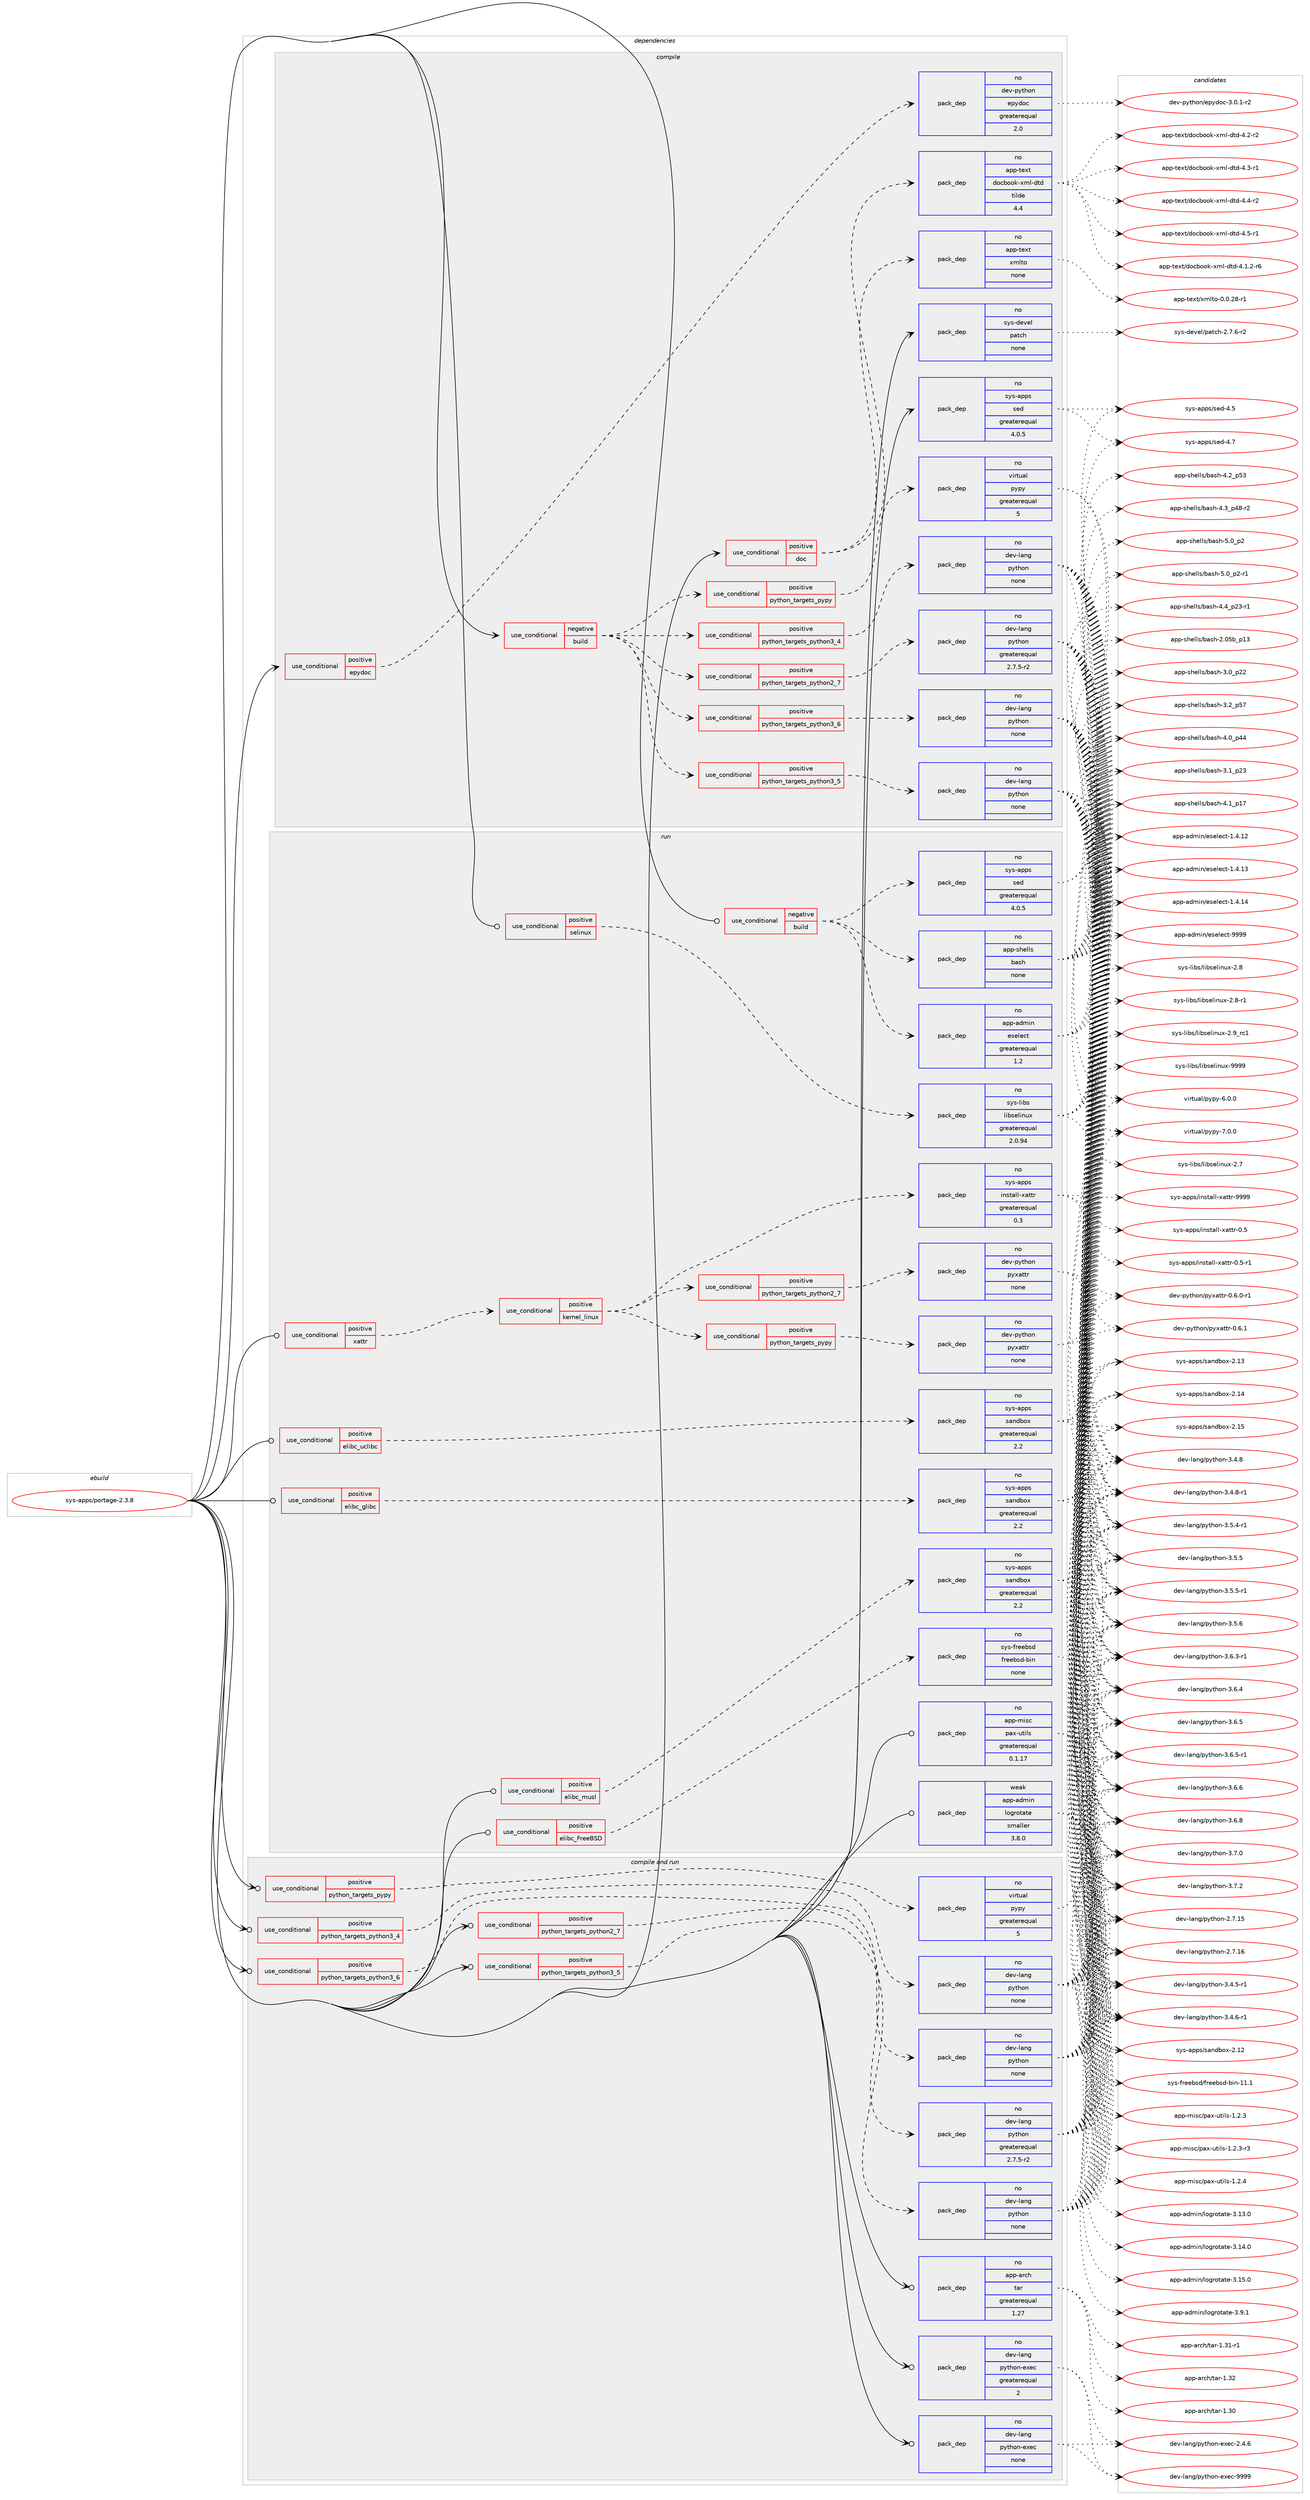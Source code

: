 digraph prolog {

# *************
# Graph options
# *************

newrank=true;
concentrate=true;
compound=true;
graph [rankdir=LR,fontname=Helvetica,fontsize=10,ranksep=1.5];#, ranksep=2.5, nodesep=0.2];
edge  [arrowhead=vee];
node  [fontname=Helvetica,fontsize=10];

# **********
# The ebuild
# **********

subgraph cluster_leftcol {
color=gray;
rank=same;
label=<<i>ebuild</i>>;
id [label="sys-apps/portage-2.3.8", color=red, width=4, href="../sys-apps/portage-2.3.8.svg"];
}

# ****************
# The dependencies
# ****************

subgraph cluster_midcol {
color=gray;
label=<<i>dependencies</i>>;
subgraph cluster_compile {
fillcolor="#eeeeee";
style=filled;
label=<<i>compile</i>>;
subgraph cond456853 {
dependency1713714 [label=<<TABLE BORDER="0" CELLBORDER="1" CELLSPACING="0" CELLPADDING="4"><TR><TD ROWSPAN="3" CELLPADDING="10">use_conditional</TD></TR><TR><TD>negative</TD></TR><TR><TD>build</TD></TR></TABLE>>, shape=none, color=red];
subgraph cond456854 {
dependency1713715 [label=<<TABLE BORDER="0" CELLBORDER="1" CELLSPACING="0" CELLPADDING="4"><TR><TD ROWSPAN="3" CELLPADDING="10">use_conditional</TD></TR><TR><TD>positive</TD></TR><TR><TD>python_targets_pypy</TD></TR></TABLE>>, shape=none, color=red];
subgraph pack1228845 {
dependency1713716 [label=<<TABLE BORDER="0" CELLBORDER="1" CELLSPACING="0" CELLPADDING="4" WIDTH="220"><TR><TD ROWSPAN="6" CELLPADDING="30">pack_dep</TD></TR><TR><TD WIDTH="110">no</TD></TR><TR><TD>virtual</TD></TR><TR><TD>pypy</TD></TR><TR><TD>greaterequal</TD></TR><TR><TD>5</TD></TR></TABLE>>, shape=none, color=blue];
}
dependency1713715:e -> dependency1713716:w [weight=20,style="dashed",arrowhead="vee"];
}
dependency1713714:e -> dependency1713715:w [weight=20,style="dashed",arrowhead="vee"];
subgraph cond456855 {
dependency1713717 [label=<<TABLE BORDER="0" CELLBORDER="1" CELLSPACING="0" CELLPADDING="4"><TR><TD ROWSPAN="3" CELLPADDING="10">use_conditional</TD></TR><TR><TD>positive</TD></TR><TR><TD>python_targets_python2_7</TD></TR></TABLE>>, shape=none, color=red];
subgraph pack1228846 {
dependency1713718 [label=<<TABLE BORDER="0" CELLBORDER="1" CELLSPACING="0" CELLPADDING="4" WIDTH="220"><TR><TD ROWSPAN="6" CELLPADDING="30">pack_dep</TD></TR><TR><TD WIDTH="110">no</TD></TR><TR><TD>dev-lang</TD></TR><TR><TD>python</TD></TR><TR><TD>greaterequal</TD></TR><TR><TD>2.7.5-r2</TD></TR></TABLE>>, shape=none, color=blue];
}
dependency1713717:e -> dependency1713718:w [weight=20,style="dashed",arrowhead="vee"];
}
dependency1713714:e -> dependency1713717:w [weight=20,style="dashed",arrowhead="vee"];
subgraph cond456856 {
dependency1713719 [label=<<TABLE BORDER="0" CELLBORDER="1" CELLSPACING="0" CELLPADDING="4"><TR><TD ROWSPAN="3" CELLPADDING="10">use_conditional</TD></TR><TR><TD>positive</TD></TR><TR><TD>python_targets_python3_4</TD></TR></TABLE>>, shape=none, color=red];
subgraph pack1228847 {
dependency1713720 [label=<<TABLE BORDER="0" CELLBORDER="1" CELLSPACING="0" CELLPADDING="4" WIDTH="220"><TR><TD ROWSPAN="6" CELLPADDING="30">pack_dep</TD></TR><TR><TD WIDTH="110">no</TD></TR><TR><TD>dev-lang</TD></TR><TR><TD>python</TD></TR><TR><TD>none</TD></TR><TR><TD></TD></TR></TABLE>>, shape=none, color=blue];
}
dependency1713719:e -> dependency1713720:w [weight=20,style="dashed",arrowhead="vee"];
}
dependency1713714:e -> dependency1713719:w [weight=20,style="dashed",arrowhead="vee"];
subgraph cond456857 {
dependency1713721 [label=<<TABLE BORDER="0" CELLBORDER="1" CELLSPACING="0" CELLPADDING="4"><TR><TD ROWSPAN="3" CELLPADDING="10">use_conditional</TD></TR><TR><TD>positive</TD></TR><TR><TD>python_targets_python3_5</TD></TR></TABLE>>, shape=none, color=red];
subgraph pack1228848 {
dependency1713722 [label=<<TABLE BORDER="0" CELLBORDER="1" CELLSPACING="0" CELLPADDING="4" WIDTH="220"><TR><TD ROWSPAN="6" CELLPADDING="30">pack_dep</TD></TR><TR><TD WIDTH="110">no</TD></TR><TR><TD>dev-lang</TD></TR><TR><TD>python</TD></TR><TR><TD>none</TD></TR><TR><TD></TD></TR></TABLE>>, shape=none, color=blue];
}
dependency1713721:e -> dependency1713722:w [weight=20,style="dashed",arrowhead="vee"];
}
dependency1713714:e -> dependency1713721:w [weight=20,style="dashed",arrowhead="vee"];
subgraph cond456858 {
dependency1713723 [label=<<TABLE BORDER="0" CELLBORDER="1" CELLSPACING="0" CELLPADDING="4"><TR><TD ROWSPAN="3" CELLPADDING="10">use_conditional</TD></TR><TR><TD>positive</TD></TR><TR><TD>python_targets_python3_6</TD></TR></TABLE>>, shape=none, color=red];
subgraph pack1228849 {
dependency1713724 [label=<<TABLE BORDER="0" CELLBORDER="1" CELLSPACING="0" CELLPADDING="4" WIDTH="220"><TR><TD ROWSPAN="6" CELLPADDING="30">pack_dep</TD></TR><TR><TD WIDTH="110">no</TD></TR><TR><TD>dev-lang</TD></TR><TR><TD>python</TD></TR><TR><TD>none</TD></TR><TR><TD></TD></TR></TABLE>>, shape=none, color=blue];
}
dependency1713723:e -> dependency1713724:w [weight=20,style="dashed",arrowhead="vee"];
}
dependency1713714:e -> dependency1713723:w [weight=20,style="dashed",arrowhead="vee"];
}
id:e -> dependency1713714:w [weight=20,style="solid",arrowhead="vee"];
subgraph cond456859 {
dependency1713725 [label=<<TABLE BORDER="0" CELLBORDER="1" CELLSPACING="0" CELLPADDING="4"><TR><TD ROWSPAN="3" CELLPADDING="10">use_conditional</TD></TR><TR><TD>positive</TD></TR><TR><TD>doc</TD></TR></TABLE>>, shape=none, color=red];
subgraph pack1228850 {
dependency1713726 [label=<<TABLE BORDER="0" CELLBORDER="1" CELLSPACING="0" CELLPADDING="4" WIDTH="220"><TR><TD ROWSPAN="6" CELLPADDING="30">pack_dep</TD></TR><TR><TD WIDTH="110">no</TD></TR><TR><TD>app-text</TD></TR><TR><TD>xmlto</TD></TR><TR><TD>none</TD></TR><TR><TD></TD></TR></TABLE>>, shape=none, color=blue];
}
dependency1713725:e -> dependency1713726:w [weight=20,style="dashed",arrowhead="vee"];
subgraph pack1228851 {
dependency1713727 [label=<<TABLE BORDER="0" CELLBORDER="1" CELLSPACING="0" CELLPADDING="4" WIDTH="220"><TR><TD ROWSPAN="6" CELLPADDING="30">pack_dep</TD></TR><TR><TD WIDTH="110">no</TD></TR><TR><TD>app-text</TD></TR><TR><TD>docbook-xml-dtd</TD></TR><TR><TD>tilde</TD></TR><TR><TD>4.4</TD></TR></TABLE>>, shape=none, color=blue];
}
dependency1713725:e -> dependency1713727:w [weight=20,style="dashed",arrowhead="vee"];
}
id:e -> dependency1713725:w [weight=20,style="solid",arrowhead="vee"];
subgraph cond456860 {
dependency1713728 [label=<<TABLE BORDER="0" CELLBORDER="1" CELLSPACING="0" CELLPADDING="4"><TR><TD ROWSPAN="3" CELLPADDING="10">use_conditional</TD></TR><TR><TD>positive</TD></TR><TR><TD>epydoc</TD></TR></TABLE>>, shape=none, color=red];
subgraph pack1228852 {
dependency1713729 [label=<<TABLE BORDER="0" CELLBORDER="1" CELLSPACING="0" CELLPADDING="4" WIDTH="220"><TR><TD ROWSPAN="6" CELLPADDING="30">pack_dep</TD></TR><TR><TD WIDTH="110">no</TD></TR><TR><TD>dev-python</TD></TR><TR><TD>epydoc</TD></TR><TR><TD>greaterequal</TD></TR><TR><TD>2.0</TD></TR></TABLE>>, shape=none, color=blue];
}
dependency1713728:e -> dependency1713729:w [weight=20,style="dashed",arrowhead="vee"];
}
id:e -> dependency1713728:w [weight=20,style="solid",arrowhead="vee"];
subgraph pack1228853 {
dependency1713730 [label=<<TABLE BORDER="0" CELLBORDER="1" CELLSPACING="0" CELLPADDING="4" WIDTH="220"><TR><TD ROWSPAN="6" CELLPADDING="30">pack_dep</TD></TR><TR><TD WIDTH="110">no</TD></TR><TR><TD>sys-apps</TD></TR><TR><TD>sed</TD></TR><TR><TD>greaterequal</TD></TR><TR><TD>4.0.5</TD></TR></TABLE>>, shape=none, color=blue];
}
id:e -> dependency1713730:w [weight=20,style="solid",arrowhead="vee"];
subgraph pack1228854 {
dependency1713731 [label=<<TABLE BORDER="0" CELLBORDER="1" CELLSPACING="0" CELLPADDING="4" WIDTH="220"><TR><TD ROWSPAN="6" CELLPADDING="30">pack_dep</TD></TR><TR><TD WIDTH="110">no</TD></TR><TR><TD>sys-devel</TD></TR><TR><TD>patch</TD></TR><TR><TD>none</TD></TR><TR><TD></TD></TR></TABLE>>, shape=none, color=blue];
}
id:e -> dependency1713731:w [weight=20,style="solid",arrowhead="vee"];
}
subgraph cluster_compileandrun {
fillcolor="#eeeeee";
style=filled;
label=<<i>compile and run</i>>;
subgraph cond456861 {
dependency1713732 [label=<<TABLE BORDER="0" CELLBORDER="1" CELLSPACING="0" CELLPADDING="4"><TR><TD ROWSPAN="3" CELLPADDING="10">use_conditional</TD></TR><TR><TD>positive</TD></TR><TR><TD>python_targets_pypy</TD></TR></TABLE>>, shape=none, color=red];
subgraph pack1228855 {
dependency1713733 [label=<<TABLE BORDER="0" CELLBORDER="1" CELLSPACING="0" CELLPADDING="4" WIDTH="220"><TR><TD ROWSPAN="6" CELLPADDING="30">pack_dep</TD></TR><TR><TD WIDTH="110">no</TD></TR><TR><TD>virtual</TD></TR><TR><TD>pypy</TD></TR><TR><TD>greaterequal</TD></TR><TR><TD>5</TD></TR></TABLE>>, shape=none, color=blue];
}
dependency1713732:e -> dependency1713733:w [weight=20,style="dashed",arrowhead="vee"];
}
id:e -> dependency1713732:w [weight=20,style="solid",arrowhead="odotvee"];
subgraph cond456862 {
dependency1713734 [label=<<TABLE BORDER="0" CELLBORDER="1" CELLSPACING="0" CELLPADDING="4"><TR><TD ROWSPAN="3" CELLPADDING="10">use_conditional</TD></TR><TR><TD>positive</TD></TR><TR><TD>python_targets_python2_7</TD></TR></TABLE>>, shape=none, color=red];
subgraph pack1228856 {
dependency1713735 [label=<<TABLE BORDER="0" CELLBORDER="1" CELLSPACING="0" CELLPADDING="4" WIDTH="220"><TR><TD ROWSPAN="6" CELLPADDING="30">pack_dep</TD></TR><TR><TD WIDTH="110">no</TD></TR><TR><TD>dev-lang</TD></TR><TR><TD>python</TD></TR><TR><TD>greaterequal</TD></TR><TR><TD>2.7.5-r2</TD></TR></TABLE>>, shape=none, color=blue];
}
dependency1713734:e -> dependency1713735:w [weight=20,style="dashed",arrowhead="vee"];
}
id:e -> dependency1713734:w [weight=20,style="solid",arrowhead="odotvee"];
subgraph cond456863 {
dependency1713736 [label=<<TABLE BORDER="0" CELLBORDER="1" CELLSPACING="0" CELLPADDING="4"><TR><TD ROWSPAN="3" CELLPADDING="10">use_conditional</TD></TR><TR><TD>positive</TD></TR><TR><TD>python_targets_python3_4</TD></TR></TABLE>>, shape=none, color=red];
subgraph pack1228857 {
dependency1713737 [label=<<TABLE BORDER="0" CELLBORDER="1" CELLSPACING="0" CELLPADDING="4" WIDTH="220"><TR><TD ROWSPAN="6" CELLPADDING="30">pack_dep</TD></TR><TR><TD WIDTH="110">no</TD></TR><TR><TD>dev-lang</TD></TR><TR><TD>python</TD></TR><TR><TD>none</TD></TR><TR><TD></TD></TR></TABLE>>, shape=none, color=blue];
}
dependency1713736:e -> dependency1713737:w [weight=20,style="dashed",arrowhead="vee"];
}
id:e -> dependency1713736:w [weight=20,style="solid",arrowhead="odotvee"];
subgraph cond456864 {
dependency1713738 [label=<<TABLE BORDER="0" CELLBORDER="1" CELLSPACING="0" CELLPADDING="4"><TR><TD ROWSPAN="3" CELLPADDING="10">use_conditional</TD></TR><TR><TD>positive</TD></TR><TR><TD>python_targets_python3_5</TD></TR></TABLE>>, shape=none, color=red];
subgraph pack1228858 {
dependency1713739 [label=<<TABLE BORDER="0" CELLBORDER="1" CELLSPACING="0" CELLPADDING="4" WIDTH="220"><TR><TD ROWSPAN="6" CELLPADDING="30">pack_dep</TD></TR><TR><TD WIDTH="110">no</TD></TR><TR><TD>dev-lang</TD></TR><TR><TD>python</TD></TR><TR><TD>none</TD></TR><TR><TD></TD></TR></TABLE>>, shape=none, color=blue];
}
dependency1713738:e -> dependency1713739:w [weight=20,style="dashed",arrowhead="vee"];
}
id:e -> dependency1713738:w [weight=20,style="solid",arrowhead="odotvee"];
subgraph cond456865 {
dependency1713740 [label=<<TABLE BORDER="0" CELLBORDER="1" CELLSPACING="0" CELLPADDING="4"><TR><TD ROWSPAN="3" CELLPADDING="10">use_conditional</TD></TR><TR><TD>positive</TD></TR><TR><TD>python_targets_python3_6</TD></TR></TABLE>>, shape=none, color=red];
subgraph pack1228859 {
dependency1713741 [label=<<TABLE BORDER="0" CELLBORDER="1" CELLSPACING="0" CELLPADDING="4" WIDTH="220"><TR><TD ROWSPAN="6" CELLPADDING="30">pack_dep</TD></TR><TR><TD WIDTH="110">no</TD></TR><TR><TD>dev-lang</TD></TR><TR><TD>python</TD></TR><TR><TD>none</TD></TR><TR><TD></TD></TR></TABLE>>, shape=none, color=blue];
}
dependency1713740:e -> dependency1713741:w [weight=20,style="dashed",arrowhead="vee"];
}
id:e -> dependency1713740:w [weight=20,style="solid",arrowhead="odotvee"];
subgraph pack1228860 {
dependency1713742 [label=<<TABLE BORDER="0" CELLBORDER="1" CELLSPACING="0" CELLPADDING="4" WIDTH="220"><TR><TD ROWSPAN="6" CELLPADDING="30">pack_dep</TD></TR><TR><TD WIDTH="110">no</TD></TR><TR><TD>app-arch</TD></TR><TR><TD>tar</TD></TR><TR><TD>greaterequal</TD></TR><TR><TD>1.27</TD></TR></TABLE>>, shape=none, color=blue];
}
id:e -> dependency1713742:w [weight=20,style="solid",arrowhead="odotvee"];
subgraph pack1228861 {
dependency1713743 [label=<<TABLE BORDER="0" CELLBORDER="1" CELLSPACING="0" CELLPADDING="4" WIDTH="220"><TR><TD ROWSPAN="6" CELLPADDING="30">pack_dep</TD></TR><TR><TD WIDTH="110">no</TD></TR><TR><TD>dev-lang</TD></TR><TR><TD>python-exec</TD></TR><TR><TD>greaterequal</TD></TR><TR><TD>2</TD></TR></TABLE>>, shape=none, color=blue];
}
id:e -> dependency1713743:w [weight=20,style="solid",arrowhead="odotvee"];
subgraph pack1228862 {
dependency1713744 [label=<<TABLE BORDER="0" CELLBORDER="1" CELLSPACING="0" CELLPADDING="4" WIDTH="220"><TR><TD ROWSPAN="6" CELLPADDING="30">pack_dep</TD></TR><TR><TD WIDTH="110">no</TD></TR><TR><TD>dev-lang</TD></TR><TR><TD>python-exec</TD></TR><TR><TD>none</TD></TR><TR><TD></TD></TR></TABLE>>, shape=none, color=blue];
}
id:e -> dependency1713744:w [weight=20,style="solid",arrowhead="odotvee"];
}
subgraph cluster_run {
fillcolor="#eeeeee";
style=filled;
label=<<i>run</i>>;
subgraph cond456866 {
dependency1713745 [label=<<TABLE BORDER="0" CELLBORDER="1" CELLSPACING="0" CELLPADDING="4"><TR><TD ROWSPAN="3" CELLPADDING="10">use_conditional</TD></TR><TR><TD>negative</TD></TR><TR><TD>build</TD></TR></TABLE>>, shape=none, color=red];
subgraph pack1228863 {
dependency1713746 [label=<<TABLE BORDER="0" CELLBORDER="1" CELLSPACING="0" CELLPADDING="4" WIDTH="220"><TR><TD ROWSPAN="6" CELLPADDING="30">pack_dep</TD></TR><TR><TD WIDTH="110">no</TD></TR><TR><TD>sys-apps</TD></TR><TR><TD>sed</TD></TR><TR><TD>greaterequal</TD></TR><TR><TD>4.0.5</TD></TR></TABLE>>, shape=none, color=blue];
}
dependency1713745:e -> dependency1713746:w [weight=20,style="dashed",arrowhead="vee"];
subgraph pack1228864 {
dependency1713747 [label=<<TABLE BORDER="0" CELLBORDER="1" CELLSPACING="0" CELLPADDING="4" WIDTH="220"><TR><TD ROWSPAN="6" CELLPADDING="30">pack_dep</TD></TR><TR><TD WIDTH="110">no</TD></TR><TR><TD>app-shells</TD></TR><TR><TD>bash</TD></TR><TR><TD>none</TD></TR><TR><TD></TD></TR></TABLE>>, shape=none, color=blue];
}
dependency1713745:e -> dependency1713747:w [weight=20,style="dashed",arrowhead="vee"];
subgraph pack1228865 {
dependency1713748 [label=<<TABLE BORDER="0" CELLBORDER="1" CELLSPACING="0" CELLPADDING="4" WIDTH="220"><TR><TD ROWSPAN="6" CELLPADDING="30">pack_dep</TD></TR><TR><TD WIDTH="110">no</TD></TR><TR><TD>app-admin</TD></TR><TR><TD>eselect</TD></TR><TR><TD>greaterequal</TD></TR><TR><TD>1.2</TD></TR></TABLE>>, shape=none, color=blue];
}
dependency1713745:e -> dependency1713748:w [weight=20,style="dashed",arrowhead="vee"];
}
id:e -> dependency1713745:w [weight=20,style="solid",arrowhead="odot"];
subgraph cond456867 {
dependency1713749 [label=<<TABLE BORDER="0" CELLBORDER="1" CELLSPACING="0" CELLPADDING="4"><TR><TD ROWSPAN="3" CELLPADDING="10">use_conditional</TD></TR><TR><TD>positive</TD></TR><TR><TD>elibc_FreeBSD</TD></TR></TABLE>>, shape=none, color=red];
subgraph pack1228866 {
dependency1713750 [label=<<TABLE BORDER="0" CELLBORDER="1" CELLSPACING="0" CELLPADDING="4" WIDTH="220"><TR><TD ROWSPAN="6" CELLPADDING="30">pack_dep</TD></TR><TR><TD WIDTH="110">no</TD></TR><TR><TD>sys-freebsd</TD></TR><TR><TD>freebsd-bin</TD></TR><TR><TD>none</TD></TR><TR><TD></TD></TR></TABLE>>, shape=none, color=blue];
}
dependency1713749:e -> dependency1713750:w [weight=20,style="dashed",arrowhead="vee"];
}
id:e -> dependency1713749:w [weight=20,style="solid",arrowhead="odot"];
subgraph cond456868 {
dependency1713751 [label=<<TABLE BORDER="0" CELLBORDER="1" CELLSPACING="0" CELLPADDING="4"><TR><TD ROWSPAN="3" CELLPADDING="10">use_conditional</TD></TR><TR><TD>positive</TD></TR><TR><TD>elibc_glibc</TD></TR></TABLE>>, shape=none, color=red];
subgraph pack1228867 {
dependency1713752 [label=<<TABLE BORDER="0" CELLBORDER="1" CELLSPACING="0" CELLPADDING="4" WIDTH="220"><TR><TD ROWSPAN="6" CELLPADDING="30">pack_dep</TD></TR><TR><TD WIDTH="110">no</TD></TR><TR><TD>sys-apps</TD></TR><TR><TD>sandbox</TD></TR><TR><TD>greaterequal</TD></TR><TR><TD>2.2</TD></TR></TABLE>>, shape=none, color=blue];
}
dependency1713751:e -> dependency1713752:w [weight=20,style="dashed",arrowhead="vee"];
}
id:e -> dependency1713751:w [weight=20,style="solid",arrowhead="odot"];
subgraph cond456869 {
dependency1713753 [label=<<TABLE BORDER="0" CELLBORDER="1" CELLSPACING="0" CELLPADDING="4"><TR><TD ROWSPAN="3" CELLPADDING="10">use_conditional</TD></TR><TR><TD>positive</TD></TR><TR><TD>elibc_musl</TD></TR></TABLE>>, shape=none, color=red];
subgraph pack1228868 {
dependency1713754 [label=<<TABLE BORDER="0" CELLBORDER="1" CELLSPACING="0" CELLPADDING="4" WIDTH="220"><TR><TD ROWSPAN="6" CELLPADDING="30">pack_dep</TD></TR><TR><TD WIDTH="110">no</TD></TR><TR><TD>sys-apps</TD></TR><TR><TD>sandbox</TD></TR><TR><TD>greaterequal</TD></TR><TR><TD>2.2</TD></TR></TABLE>>, shape=none, color=blue];
}
dependency1713753:e -> dependency1713754:w [weight=20,style="dashed",arrowhead="vee"];
}
id:e -> dependency1713753:w [weight=20,style="solid",arrowhead="odot"];
subgraph cond456870 {
dependency1713755 [label=<<TABLE BORDER="0" CELLBORDER="1" CELLSPACING="0" CELLPADDING="4"><TR><TD ROWSPAN="3" CELLPADDING="10">use_conditional</TD></TR><TR><TD>positive</TD></TR><TR><TD>elibc_uclibc</TD></TR></TABLE>>, shape=none, color=red];
subgraph pack1228869 {
dependency1713756 [label=<<TABLE BORDER="0" CELLBORDER="1" CELLSPACING="0" CELLPADDING="4" WIDTH="220"><TR><TD ROWSPAN="6" CELLPADDING="30">pack_dep</TD></TR><TR><TD WIDTH="110">no</TD></TR><TR><TD>sys-apps</TD></TR><TR><TD>sandbox</TD></TR><TR><TD>greaterequal</TD></TR><TR><TD>2.2</TD></TR></TABLE>>, shape=none, color=blue];
}
dependency1713755:e -> dependency1713756:w [weight=20,style="dashed",arrowhead="vee"];
}
id:e -> dependency1713755:w [weight=20,style="solid",arrowhead="odot"];
subgraph cond456871 {
dependency1713757 [label=<<TABLE BORDER="0" CELLBORDER="1" CELLSPACING="0" CELLPADDING="4"><TR><TD ROWSPAN="3" CELLPADDING="10">use_conditional</TD></TR><TR><TD>positive</TD></TR><TR><TD>selinux</TD></TR></TABLE>>, shape=none, color=red];
subgraph pack1228870 {
dependency1713758 [label=<<TABLE BORDER="0" CELLBORDER="1" CELLSPACING="0" CELLPADDING="4" WIDTH="220"><TR><TD ROWSPAN="6" CELLPADDING="30">pack_dep</TD></TR><TR><TD WIDTH="110">no</TD></TR><TR><TD>sys-libs</TD></TR><TR><TD>libselinux</TD></TR><TR><TD>greaterequal</TD></TR><TR><TD>2.0.94</TD></TR></TABLE>>, shape=none, color=blue];
}
dependency1713757:e -> dependency1713758:w [weight=20,style="dashed",arrowhead="vee"];
}
id:e -> dependency1713757:w [weight=20,style="solid",arrowhead="odot"];
subgraph cond456872 {
dependency1713759 [label=<<TABLE BORDER="0" CELLBORDER="1" CELLSPACING="0" CELLPADDING="4"><TR><TD ROWSPAN="3" CELLPADDING="10">use_conditional</TD></TR><TR><TD>positive</TD></TR><TR><TD>xattr</TD></TR></TABLE>>, shape=none, color=red];
subgraph cond456873 {
dependency1713760 [label=<<TABLE BORDER="0" CELLBORDER="1" CELLSPACING="0" CELLPADDING="4"><TR><TD ROWSPAN="3" CELLPADDING="10">use_conditional</TD></TR><TR><TD>positive</TD></TR><TR><TD>kernel_linux</TD></TR></TABLE>>, shape=none, color=red];
subgraph pack1228871 {
dependency1713761 [label=<<TABLE BORDER="0" CELLBORDER="1" CELLSPACING="0" CELLPADDING="4" WIDTH="220"><TR><TD ROWSPAN="6" CELLPADDING="30">pack_dep</TD></TR><TR><TD WIDTH="110">no</TD></TR><TR><TD>sys-apps</TD></TR><TR><TD>install-xattr</TD></TR><TR><TD>greaterequal</TD></TR><TR><TD>0.3</TD></TR></TABLE>>, shape=none, color=blue];
}
dependency1713760:e -> dependency1713761:w [weight=20,style="dashed",arrowhead="vee"];
subgraph cond456874 {
dependency1713762 [label=<<TABLE BORDER="0" CELLBORDER="1" CELLSPACING="0" CELLPADDING="4"><TR><TD ROWSPAN="3" CELLPADDING="10">use_conditional</TD></TR><TR><TD>positive</TD></TR><TR><TD>python_targets_pypy</TD></TR></TABLE>>, shape=none, color=red];
subgraph pack1228872 {
dependency1713763 [label=<<TABLE BORDER="0" CELLBORDER="1" CELLSPACING="0" CELLPADDING="4" WIDTH="220"><TR><TD ROWSPAN="6" CELLPADDING="30">pack_dep</TD></TR><TR><TD WIDTH="110">no</TD></TR><TR><TD>dev-python</TD></TR><TR><TD>pyxattr</TD></TR><TR><TD>none</TD></TR><TR><TD></TD></TR></TABLE>>, shape=none, color=blue];
}
dependency1713762:e -> dependency1713763:w [weight=20,style="dashed",arrowhead="vee"];
}
dependency1713760:e -> dependency1713762:w [weight=20,style="dashed",arrowhead="vee"];
subgraph cond456875 {
dependency1713764 [label=<<TABLE BORDER="0" CELLBORDER="1" CELLSPACING="0" CELLPADDING="4"><TR><TD ROWSPAN="3" CELLPADDING="10">use_conditional</TD></TR><TR><TD>positive</TD></TR><TR><TD>python_targets_python2_7</TD></TR></TABLE>>, shape=none, color=red];
subgraph pack1228873 {
dependency1713765 [label=<<TABLE BORDER="0" CELLBORDER="1" CELLSPACING="0" CELLPADDING="4" WIDTH="220"><TR><TD ROWSPAN="6" CELLPADDING="30">pack_dep</TD></TR><TR><TD WIDTH="110">no</TD></TR><TR><TD>dev-python</TD></TR><TR><TD>pyxattr</TD></TR><TR><TD>none</TD></TR><TR><TD></TD></TR></TABLE>>, shape=none, color=blue];
}
dependency1713764:e -> dependency1713765:w [weight=20,style="dashed",arrowhead="vee"];
}
dependency1713760:e -> dependency1713764:w [weight=20,style="dashed",arrowhead="vee"];
}
dependency1713759:e -> dependency1713760:w [weight=20,style="dashed",arrowhead="vee"];
}
id:e -> dependency1713759:w [weight=20,style="solid",arrowhead="odot"];
subgraph pack1228874 {
dependency1713766 [label=<<TABLE BORDER="0" CELLBORDER="1" CELLSPACING="0" CELLPADDING="4" WIDTH="220"><TR><TD ROWSPAN="6" CELLPADDING="30">pack_dep</TD></TR><TR><TD WIDTH="110">no</TD></TR><TR><TD>app-misc</TD></TR><TR><TD>pax-utils</TD></TR><TR><TD>greaterequal</TD></TR><TR><TD>0.1.17</TD></TR></TABLE>>, shape=none, color=blue];
}
id:e -> dependency1713766:w [weight=20,style="solid",arrowhead="odot"];
subgraph pack1228875 {
dependency1713767 [label=<<TABLE BORDER="0" CELLBORDER="1" CELLSPACING="0" CELLPADDING="4" WIDTH="220"><TR><TD ROWSPAN="6" CELLPADDING="30">pack_dep</TD></TR><TR><TD WIDTH="110">weak</TD></TR><TR><TD>app-admin</TD></TR><TR><TD>logrotate</TD></TR><TR><TD>smaller</TD></TR><TR><TD>3.8.0</TD></TR></TABLE>>, shape=none, color=blue];
}
id:e -> dependency1713767:w [weight=20,style="solid",arrowhead="odot"];
}
}

# **************
# The candidates
# **************

subgraph cluster_choices {
rank=same;
color=gray;
label=<<i>candidates</i>>;

subgraph choice1228845 {
color=black;
nodesep=1;
choice1181051141161179710847112121112121455446484648 [label="virtual/pypy-6.0.0", color=red, width=4,href="../virtual/pypy-6.0.0.svg"];
choice1181051141161179710847112121112121455546484648 [label="virtual/pypy-7.0.0", color=red, width=4,href="../virtual/pypy-7.0.0.svg"];
dependency1713716:e -> choice1181051141161179710847112121112121455446484648:w [style=dotted,weight="100"];
dependency1713716:e -> choice1181051141161179710847112121112121455546484648:w [style=dotted,weight="100"];
}
subgraph choice1228846 {
color=black;
nodesep=1;
choice10010111845108971101034711212111610411111045504655464953 [label="dev-lang/python-2.7.15", color=red, width=4,href="../dev-lang/python-2.7.15.svg"];
choice10010111845108971101034711212111610411111045504655464954 [label="dev-lang/python-2.7.16", color=red, width=4,href="../dev-lang/python-2.7.16.svg"];
choice1001011184510897110103471121211161041111104551465246534511449 [label="dev-lang/python-3.4.5-r1", color=red, width=4,href="../dev-lang/python-3.4.5-r1.svg"];
choice1001011184510897110103471121211161041111104551465246544511449 [label="dev-lang/python-3.4.6-r1", color=red, width=4,href="../dev-lang/python-3.4.6-r1.svg"];
choice100101118451089711010347112121116104111110455146524656 [label="dev-lang/python-3.4.8", color=red, width=4,href="../dev-lang/python-3.4.8.svg"];
choice1001011184510897110103471121211161041111104551465246564511449 [label="dev-lang/python-3.4.8-r1", color=red, width=4,href="../dev-lang/python-3.4.8-r1.svg"];
choice1001011184510897110103471121211161041111104551465346524511449 [label="dev-lang/python-3.5.4-r1", color=red, width=4,href="../dev-lang/python-3.5.4-r1.svg"];
choice100101118451089711010347112121116104111110455146534653 [label="dev-lang/python-3.5.5", color=red, width=4,href="../dev-lang/python-3.5.5.svg"];
choice1001011184510897110103471121211161041111104551465346534511449 [label="dev-lang/python-3.5.5-r1", color=red, width=4,href="../dev-lang/python-3.5.5-r1.svg"];
choice100101118451089711010347112121116104111110455146534654 [label="dev-lang/python-3.5.6", color=red, width=4,href="../dev-lang/python-3.5.6.svg"];
choice1001011184510897110103471121211161041111104551465446514511449 [label="dev-lang/python-3.6.3-r1", color=red, width=4,href="../dev-lang/python-3.6.3-r1.svg"];
choice100101118451089711010347112121116104111110455146544652 [label="dev-lang/python-3.6.4", color=red, width=4,href="../dev-lang/python-3.6.4.svg"];
choice100101118451089711010347112121116104111110455146544653 [label="dev-lang/python-3.6.5", color=red, width=4,href="../dev-lang/python-3.6.5.svg"];
choice1001011184510897110103471121211161041111104551465446534511449 [label="dev-lang/python-3.6.5-r1", color=red, width=4,href="../dev-lang/python-3.6.5-r1.svg"];
choice100101118451089711010347112121116104111110455146544654 [label="dev-lang/python-3.6.6", color=red, width=4,href="../dev-lang/python-3.6.6.svg"];
choice100101118451089711010347112121116104111110455146544656 [label="dev-lang/python-3.6.8", color=red, width=4,href="../dev-lang/python-3.6.8.svg"];
choice100101118451089711010347112121116104111110455146554648 [label="dev-lang/python-3.7.0", color=red, width=4,href="../dev-lang/python-3.7.0.svg"];
choice100101118451089711010347112121116104111110455146554650 [label="dev-lang/python-3.7.2", color=red, width=4,href="../dev-lang/python-3.7.2.svg"];
dependency1713718:e -> choice10010111845108971101034711212111610411111045504655464953:w [style=dotted,weight="100"];
dependency1713718:e -> choice10010111845108971101034711212111610411111045504655464954:w [style=dotted,weight="100"];
dependency1713718:e -> choice1001011184510897110103471121211161041111104551465246534511449:w [style=dotted,weight="100"];
dependency1713718:e -> choice1001011184510897110103471121211161041111104551465246544511449:w [style=dotted,weight="100"];
dependency1713718:e -> choice100101118451089711010347112121116104111110455146524656:w [style=dotted,weight="100"];
dependency1713718:e -> choice1001011184510897110103471121211161041111104551465246564511449:w [style=dotted,weight="100"];
dependency1713718:e -> choice1001011184510897110103471121211161041111104551465346524511449:w [style=dotted,weight="100"];
dependency1713718:e -> choice100101118451089711010347112121116104111110455146534653:w [style=dotted,weight="100"];
dependency1713718:e -> choice1001011184510897110103471121211161041111104551465346534511449:w [style=dotted,weight="100"];
dependency1713718:e -> choice100101118451089711010347112121116104111110455146534654:w [style=dotted,weight="100"];
dependency1713718:e -> choice1001011184510897110103471121211161041111104551465446514511449:w [style=dotted,weight="100"];
dependency1713718:e -> choice100101118451089711010347112121116104111110455146544652:w [style=dotted,weight="100"];
dependency1713718:e -> choice100101118451089711010347112121116104111110455146544653:w [style=dotted,weight="100"];
dependency1713718:e -> choice1001011184510897110103471121211161041111104551465446534511449:w [style=dotted,weight="100"];
dependency1713718:e -> choice100101118451089711010347112121116104111110455146544654:w [style=dotted,weight="100"];
dependency1713718:e -> choice100101118451089711010347112121116104111110455146544656:w [style=dotted,weight="100"];
dependency1713718:e -> choice100101118451089711010347112121116104111110455146554648:w [style=dotted,weight="100"];
dependency1713718:e -> choice100101118451089711010347112121116104111110455146554650:w [style=dotted,weight="100"];
}
subgraph choice1228847 {
color=black;
nodesep=1;
choice10010111845108971101034711212111610411111045504655464953 [label="dev-lang/python-2.7.15", color=red, width=4,href="../dev-lang/python-2.7.15.svg"];
choice10010111845108971101034711212111610411111045504655464954 [label="dev-lang/python-2.7.16", color=red, width=4,href="../dev-lang/python-2.7.16.svg"];
choice1001011184510897110103471121211161041111104551465246534511449 [label="dev-lang/python-3.4.5-r1", color=red, width=4,href="../dev-lang/python-3.4.5-r1.svg"];
choice1001011184510897110103471121211161041111104551465246544511449 [label="dev-lang/python-3.4.6-r1", color=red, width=4,href="../dev-lang/python-3.4.6-r1.svg"];
choice100101118451089711010347112121116104111110455146524656 [label="dev-lang/python-3.4.8", color=red, width=4,href="../dev-lang/python-3.4.8.svg"];
choice1001011184510897110103471121211161041111104551465246564511449 [label="dev-lang/python-3.4.8-r1", color=red, width=4,href="../dev-lang/python-3.4.8-r1.svg"];
choice1001011184510897110103471121211161041111104551465346524511449 [label="dev-lang/python-3.5.4-r1", color=red, width=4,href="../dev-lang/python-3.5.4-r1.svg"];
choice100101118451089711010347112121116104111110455146534653 [label="dev-lang/python-3.5.5", color=red, width=4,href="../dev-lang/python-3.5.5.svg"];
choice1001011184510897110103471121211161041111104551465346534511449 [label="dev-lang/python-3.5.5-r1", color=red, width=4,href="../dev-lang/python-3.5.5-r1.svg"];
choice100101118451089711010347112121116104111110455146534654 [label="dev-lang/python-3.5.6", color=red, width=4,href="../dev-lang/python-3.5.6.svg"];
choice1001011184510897110103471121211161041111104551465446514511449 [label="dev-lang/python-3.6.3-r1", color=red, width=4,href="../dev-lang/python-3.6.3-r1.svg"];
choice100101118451089711010347112121116104111110455146544652 [label="dev-lang/python-3.6.4", color=red, width=4,href="../dev-lang/python-3.6.4.svg"];
choice100101118451089711010347112121116104111110455146544653 [label="dev-lang/python-3.6.5", color=red, width=4,href="../dev-lang/python-3.6.5.svg"];
choice1001011184510897110103471121211161041111104551465446534511449 [label="dev-lang/python-3.6.5-r1", color=red, width=4,href="../dev-lang/python-3.6.5-r1.svg"];
choice100101118451089711010347112121116104111110455146544654 [label="dev-lang/python-3.6.6", color=red, width=4,href="../dev-lang/python-3.6.6.svg"];
choice100101118451089711010347112121116104111110455146544656 [label="dev-lang/python-3.6.8", color=red, width=4,href="../dev-lang/python-3.6.8.svg"];
choice100101118451089711010347112121116104111110455146554648 [label="dev-lang/python-3.7.0", color=red, width=4,href="../dev-lang/python-3.7.0.svg"];
choice100101118451089711010347112121116104111110455146554650 [label="dev-lang/python-3.7.2", color=red, width=4,href="../dev-lang/python-3.7.2.svg"];
dependency1713720:e -> choice10010111845108971101034711212111610411111045504655464953:w [style=dotted,weight="100"];
dependency1713720:e -> choice10010111845108971101034711212111610411111045504655464954:w [style=dotted,weight="100"];
dependency1713720:e -> choice1001011184510897110103471121211161041111104551465246534511449:w [style=dotted,weight="100"];
dependency1713720:e -> choice1001011184510897110103471121211161041111104551465246544511449:w [style=dotted,weight="100"];
dependency1713720:e -> choice100101118451089711010347112121116104111110455146524656:w [style=dotted,weight="100"];
dependency1713720:e -> choice1001011184510897110103471121211161041111104551465246564511449:w [style=dotted,weight="100"];
dependency1713720:e -> choice1001011184510897110103471121211161041111104551465346524511449:w [style=dotted,weight="100"];
dependency1713720:e -> choice100101118451089711010347112121116104111110455146534653:w [style=dotted,weight="100"];
dependency1713720:e -> choice1001011184510897110103471121211161041111104551465346534511449:w [style=dotted,weight="100"];
dependency1713720:e -> choice100101118451089711010347112121116104111110455146534654:w [style=dotted,weight="100"];
dependency1713720:e -> choice1001011184510897110103471121211161041111104551465446514511449:w [style=dotted,weight="100"];
dependency1713720:e -> choice100101118451089711010347112121116104111110455146544652:w [style=dotted,weight="100"];
dependency1713720:e -> choice100101118451089711010347112121116104111110455146544653:w [style=dotted,weight="100"];
dependency1713720:e -> choice1001011184510897110103471121211161041111104551465446534511449:w [style=dotted,weight="100"];
dependency1713720:e -> choice100101118451089711010347112121116104111110455146544654:w [style=dotted,weight="100"];
dependency1713720:e -> choice100101118451089711010347112121116104111110455146544656:w [style=dotted,weight="100"];
dependency1713720:e -> choice100101118451089711010347112121116104111110455146554648:w [style=dotted,weight="100"];
dependency1713720:e -> choice100101118451089711010347112121116104111110455146554650:w [style=dotted,weight="100"];
}
subgraph choice1228848 {
color=black;
nodesep=1;
choice10010111845108971101034711212111610411111045504655464953 [label="dev-lang/python-2.7.15", color=red, width=4,href="../dev-lang/python-2.7.15.svg"];
choice10010111845108971101034711212111610411111045504655464954 [label="dev-lang/python-2.7.16", color=red, width=4,href="../dev-lang/python-2.7.16.svg"];
choice1001011184510897110103471121211161041111104551465246534511449 [label="dev-lang/python-3.4.5-r1", color=red, width=4,href="../dev-lang/python-3.4.5-r1.svg"];
choice1001011184510897110103471121211161041111104551465246544511449 [label="dev-lang/python-3.4.6-r1", color=red, width=4,href="../dev-lang/python-3.4.6-r1.svg"];
choice100101118451089711010347112121116104111110455146524656 [label="dev-lang/python-3.4.8", color=red, width=4,href="../dev-lang/python-3.4.8.svg"];
choice1001011184510897110103471121211161041111104551465246564511449 [label="dev-lang/python-3.4.8-r1", color=red, width=4,href="../dev-lang/python-3.4.8-r1.svg"];
choice1001011184510897110103471121211161041111104551465346524511449 [label="dev-lang/python-3.5.4-r1", color=red, width=4,href="../dev-lang/python-3.5.4-r1.svg"];
choice100101118451089711010347112121116104111110455146534653 [label="dev-lang/python-3.5.5", color=red, width=4,href="../dev-lang/python-3.5.5.svg"];
choice1001011184510897110103471121211161041111104551465346534511449 [label="dev-lang/python-3.5.5-r1", color=red, width=4,href="../dev-lang/python-3.5.5-r1.svg"];
choice100101118451089711010347112121116104111110455146534654 [label="dev-lang/python-3.5.6", color=red, width=4,href="../dev-lang/python-3.5.6.svg"];
choice1001011184510897110103471121211161041111104551465446514511449 [label="dev-lang/python-3.6.3-r1", color=red, width=4,href="../dev-lang/python-3.6.3-r1.svg"];
choice100101118451089711010347112121116104111110455146544652 [label="dev-lang/python-3.6.4", color=red, width=4,href="../dev-lang/python-3.6.4.svg"];
choice100101118451089711010347112121116104111110455146544653 [label="dev-lang/python-3.6.5", color=red, width=4,href="../dev-lang/python-3.6.5.svg"];
choice1001011184510897110103471121211161041111104551465446534511449 [label="dev-lang/python-3.6.5-r1", color=red, width=4,href="../dev-lang/python-3.6.5-r1.svg"];
choice100101118451089711010347112121116104111110455146544654 [label="dev-lang/python-3.6.6", color=red, width=4,href="../dev-lang/python-3.6.6.svg"];
choice100101118451089711010347112121116104111110455146544656 [label="dev-lang/python-3.6.8", color=red, width=4,href="../dev-lang/python-3.6.8.svg"];
choice100101118451089711010347112121116104111110455146554648 [label="dev-lang/python-3.7.0", color=red, width=4,href="../dev-lang/python-3.7.0.svg"];
choice100101118451089711010347112121116104111110455146554650 [label="dev-lang/python-3.7.2", color=red, width=4,href="../dev-lang/python-3.7.2.svg"];
dependency1713722:e -> choice10010111845108971101034711212111610411111045504655464953:w [style=dotted,weight="100"];
dependency1713722:e -> choice10010111845108971101034711212111610411111045504655464954:w [style=dotted,weight="100"];
dependency1713722:e -> choice1001011184510897110103471121211161041111104551465246534511449:w [style=dotted,weight="100"];
dependency1713722:e -> choice1001011184510897110103471121211161041111104551465246544511449:w [style=dotted,weight="100"];
dependency1713722:e -> choice100101118451089711010347112121116104111110455146524656:w [style=dotted,weight="100"];
dependency1713722:e -> choice1001011184510897110103471121211161041111104551465246564511449:w [style=dotted,weight="100"];
dependency1713722:e -> choice1001011184510897110103471121211161041111104551465346524511449:w [style=dotted,weight="100"];
dependency1713722:e -> choice100101118451089711010347112121116104111110455146534653:w [style=dotted,weight="100"];
dependency1713722:e -> choice1001011184510897110103471121211161041111104551465346534511449:w [style=dotted,weight="100"];
dependency1713722:e -> choice100101118451089711010347112121116104111110455146534654:w [style=dotted,weight="100"];
dependency1713722:e -> choice1001011184510897110103471121211161041111104551465446514511449:w [style=dotted,weight="100"];
dependency1713722:e -> choice100101118451089711010347112121116104111110455146544652:w [style=dotted,weight="100"];
dependency1713722:e -> choice100101118451089711010347112121116104111110455146544653:w [style=dotted,weight="100"];
dependency1713722:e -> choice1001011184510897110103471121211161041111104551465446534511449:w [style=dotted,weight="100"];
dependency1713722:e -> choice100101118451089711010347112121116104111110455146544654:w [style=dotted,weight="100"];
dependency1713722:e -> choice100101118451089711010347112121116104111110455146544656:w [style=dotted,weight="100"];
dependency1713722:e -> choice100101118451089711010347112121116104111110455146554648:w [style=dotted,weight="100"];
dependency1713722:e -> choice100101118451089711010347112121116104111110455146554650:w [style=dotted,weight="100"];
}
subgraph choice1228849 {
color=black;
nodesep=1;
choice10010111845108971101034711212111610411111045504655464953 [label="dev-lang/python-2.7.15", color=red, width=4,href="../dev-lang/python-2.7.15.svg"];
choice10010111845108971101034711212111610411111045504655464954 [label="dev-lang/python-2.7.16", color=red, width=4,href="../dev-lang/python-2.7.16.svg"];
choice1001011184510897110103471121211161041111104551465246534511449 [label="dev-lang/python-3.4.5-r1", color=red, width=4,href="../dev-lang/python-3.4.5-r1.svg"];
choice1001011184510897110103471121211161041111104551465246544511449 [label="dev-lang/python-3.4.6-r1", color=red, width=4,href="../dev-lang/python-3.4.6-r1.svg"];
choice100101118451089711010347112121116104111110455146524656 [label="dev-lang/python-3.4.8", color=red, width=4,href="../dev-lang/python-3.4.8.svg"];
choice1001011184510897110103471121211161041111104551465246564511449 [label="dev-lang/python-3.4.8-r1", color=red, width=4,href="../dev-lang/python-3.4.8-r1.svg"];
choice1001011184510897110103471121211161041111104551465346524511449 [label="dev-lang/python-3.5.4-r1", color=red, width=4,href="../dev-lang/python-3.5.4-r1.svg"];
choice100101118451089711010347112121116104111110455146534653 [label="dev-lang/python-3.5.5", color=red, width=4,href="../dev-lang/python-3.5.5.svg"];
choice1001011184510897110103471121211161041111104551465346534511449 [label="dev-lang/python-3.5.5-r1", color=red, width=4,href="../dev-lang/python-3.5.5-r1.svg"];
choice100101118451089711010347112121116104111110455146534654 [label="dev-lang/python-3.5.6", color=red, width=4,href="../dev-lang/python-3.5.6.svg"];
choice1001011184510897110103471121211161041111104551465446514511449 [label="dev-lang/python-3.6.3-r1", color=red, width=4,href="../dev-lang/python-3.6.3-r1.svg"];
choice100101118451089711010347112121116104111110455146544652 [label="dev-lang/python-3.6.4", color=red, width=4,href="../dev-lang/python-3.6.4.svg"];
choice100101118451089711010347112121116104111110455146544653 [label="dev-lang/python-3.6.5", color=red, width=4,href="../dev-lang/python-3.6.5.svg"];
choice1001011184510897110103471121211161041111104551465446534511449 [label="dev-lang/python-3.6.5-r1", color=red, width=4,href="../dev-lang/python-3.6.5-r1.svg"];
choice100101118451089711010347112121116104111110455146544654 [label="dev-lang/python-3.6.6", color=red, width=4,href="../dev-lang/python-3.6.6.svg"];
choice100101118451089711010347112121116104111110455146544656 [label="dev-lang/python-3.6.8", color=red, width=4,href="../dev-lang/python-3.6.8.svg"];
choice100101118451089711010347112121116104111110455146554648 [label="dev-lang/python-3.7.0", color=red, width=4,href="../dev-lang/python-3.7.0.svg"];
choice100101118451089711010347112121116104111110455146554650 [label="dev-lang/python-3.7.2", color=red, width=4,href="../dev-lang/python-3.7.2.svg"];
dependency1713724:e -> choice10010111845108971101034711212111610411111045504655464953:w [style=dotted,weight="100"];
dependency1713724:e -> choice10010111845108971101034711212111610411111045504655464954:w [style=dotted,weight="100"];
dependency1713724:e -> choice1001011184510897110103471121211161041111104551465246534511449:w [style=dotted,weight="100"];
dependency1713724:e -> choice1001011184510897110103471121211161041111104551465246544511449:w [style=dotted,weight="100"];
dependency1713724:e -> choice100101118451089711010347112121116104111110455146524656:w [style=dotted,weight="100"];
dependency1713724:e -> choice1001011184510897110103471121211161041111104551465246564511449:w [style=dotted,weight="100"];
dependency1713724:e -> choice1001011184510897110103471121211161041111104551465346524511449:w [style=dotted,weight="100"];
dependency1713724:e -> choice100101118451089711010347112121116104111110455146534653:w [style=dotted,weight="100"];
dependency1713724:e -> choice1001011184510897110103471121211161041111104551465346534511449:w [style=dotted,weight="100"];
dependency1713724:e -> choice100101118451089711010347112121116104111110455146534654:w [style=dotted,weight="100"];
dependency1713724:e -> choice1001011184510897110103471121211161041111104551465446514511449:w [style=dotted,weight="100"];
dependency1713724:e -> choice100101118451089711010347112121116104111110455146544652:w [style=dotted,weight="100"];
dependency1713724:e -> choice100101118451089711010347112121116104111110455146544653:w [style=dotted,weight="100"];
dependency1713724:e -> choice1001011184510897110103471121211161041111104551465446534511449:w [style=dotted,weight="100"];
dependency1713724:e -> choice100101118451089711010347112121116104111110455146544654:w [style=dotted,weight="100"];
dependency1713724:e -> choice100101118451089711010347112121116104111110455146544656:w [style=dotted,weight="100"];
dependency1713724:e -> choice100101118451089711010347112121116104111110455146554648:w [style=dotted,weight="100"];
dependency1713724:e -> choice100101118451089711010347112121116104111110455146554650:w [style=dotted,weight="100"];
}
subgraph choice1228850 {
color=black;
nodesep=1;
choice971121124511610112011647120109108116111454846484650564511449 [label="app-text/xmlto-0.0.28-r1", color=red, width=4,href="../app-text/xmlto-0.0.28-r1.svg"];
dependency1713726:e -> choice971121124511610112011647120109108116111454846484650564511449:w [style=dotted,weight="100"];
}
subgraph choice1228851 {
color=black;
nodesep=1;
choice971121124511610112011647100111999811111110745120109108451001161004552464946504511454 [label="app-text/docbook-xml-dtd-4.1.2-r6", color=red, width=4,href="../app-text/docbook-xml-dtd-4.1.2-r6.svg"];
choice97112112451161011201164710011199981111111074512010910845100116100455246504511450 [label="app-text/docbook-xml-dtd-4.2-r2", color=red, width=4,href="../app-text/docbook-xml-dtd-4.2-r2.svg"];
choice97112112451161011201164710011199981111111074512010910845100116100455246514511449 [label="app-text/docbook-xml-dtd-4.3-r1", color=red, width=4,href="../app-text/docbook-xml-dtd-4.3-r1.svg"];
choice97112112451161011201164710011199981111111074512010910845100116100455246524511450 [label="app-text/docbook-xml-dtd-4.4-r2", color=red, width=4,href="../app-text/docbook-xml-dtd-4.4-r2.svg"];
choice97112112451161011201164710011199981111111074512010910845100116100455246534511449 [label="app-text/docbook-xml-dtd-4.5-r1", color=red, width=4,href="../app-text/docbook-xml-dtd-4.5-r1.svg"];
dependency1713727:e -> choice971121124511610112011647100111999811111110745120109108451001161004552464946504511454:w [style=dotted,weight="100"];
dependency1713727:e -> choice97112112451161011201164710011199981111111074512010910845100116100455246504511450:w [style=dotted,weight="100"];
dependency1713727:e -> choice97112112451161011201164710011199981111111074512010910845100116100455246514511449:w [style=dotted,weight="100"];
dependency1713727:e -> choice97112112451161011201164710011199981111111074512010910845100116100455246524511450:w [style=dotted,weight="100"];
dependency1713727:e -> choice97112112451161011201164710011199981111111074512010910845100116100455246534511449:w [style=dotted,weight="100"];
}
subgraph choice1228852 {
color=black;
nodesep=1;
choice1001011184511212111610411111047101112121100111994551464846494511450 [label="dev-python/epydoc-3.0.1-r2", color=red, width=4,href="../dev-python/epydoc-3.0.1-r2.svg"];
dependency1713729:e -> choice1001011184511212111610411111047101112121100111994551464846494511450:w [style=dotted,weight="100"];
}
subgraph choice1228853 {
color=black;
nodesep=1;
choice11512111545971121121154711510110045524653 [label="sys-apps/sed-4.5", color=red, width=4,href="../sys-apps/sed-4.5.svg"];
choice11512111545971121121154711510110045524655 [label="sys-apps/sed-4.7", color=red, width=4,href="../sys-apps/sed-4.7.svg"];
dependency1713730:e -> choice11512111545971121121154711510110045524653:w [style=dotted,weight="100"];
dependency1713730:e -> choice11512111545971121121154711510110045524655:w [style=dotted,weight="100"];
}
subgraph choice1228854 {
color=black;
nodesep=1;
choice115121115451001011181011084711297116991044550465546544511450 [label="sys-devel/patch-2.7.6-r2", color=red, width=4,href="../sys-devel/patch-2.7.6-r2.svg"];
dependency1713731:e -> choice115121115451001011181011084711297116991044550465546544511450:w [style=dotted,weight="100"];
}
subgraph choice1228855 {
color=black;
nodesep=1;
choice1181051141161179710847112121112121455446484648 [label="virtual/pypy-6.0.0", color=red, width=4,href="../virtual/pypy-6.0.0.svg"];
choice1181051141161179710847112121112121455546484648 [label="virtual/pypy-7.0.0", color=red, width=4,href="../virtual/pypy-7.0.0.svg"];
dependency1713733:e -> choice1181051141161179710847112121112121455446484648:w [style=dotted,weight="100"];
dependency1713733:e -> choice1181051141161179710847112121112121455546484648:w [style=dotted,weight="100"];
}
subgraph choice1228856 {
color=black;
nodesep=1;
choice10010111845108971101034711212111610411111045504655464953 [label="dev-lang/python-2.7.15", color=red, width=4,href="../dev-lang/python-2.7.15.svg"];
choice10010111845108971101034711212111610411111045504655464954 [label="dev-lang/python-2.7.16", color=red, width=4,href="../dev-lang/python-2.7.16.svg"];
choice1001011184510897110103471121211161041111104551465246534511449 [label="dev-lang/python-3.4.5-r1", color=red, width=4,href="../dev-lang/python-3.4.5-r1.svg"];
choice1001011184510897110103471121211161041111104551465246544511449 [label="dev-lang/python-3.4.6-r1", color=red, width=4,href="../dev-lang/python-3.4.6-r1.svg"];
choice100101118451089711010347112121116104111110455146524656 [label="dev-lang/python-3.4.8", color=red, width=4,href="../dev-lang/python-3.4.8.svg"];
choice1001011184510897110103471121211161041111104551465246564511449 [label="dev-lang/python-3.4.8-r1", color=red, width=4,href="../dev-lang/python-3.4.8-r1.svg"];
choice1001011184510897110103471121211161041111104551465346524511449 [label="dev-lang/python-3.5.4-r1", color=red, width=4,href="../dev-lang/python-3.5.4-r1.svg"];
choice100101118451089711010347112121116104111110455146534653 [label="dev-lang/python-3.5.5", color=red, width=4,href="../dev-lang/python-3.5.5.svg"];
choice1001011184510897110103471121211161041111104551465346534511449 [label="dev-lang/python-3.5.5-r1", color=red, width=4,href="../dev-lang/python-3.5.5-r1.svg"];
choice100101118451089711010347112121116104111110455146534654 [label="dev-lang/python-3.5.6", color=red, width=4,href="../dev-lang/python-3.5.6.svg"];
choice1001011184510897110103471121211161041111104551465446514511449 [label="dev-lang/python-3.6.3-r1", color=red, width=4,href="../dev-lang/python-3.6.3-r1.svg"];
choice100101118451089711010347112121116104111110455146544652 [label="dev-lang/python-3.6.4", color=red, width=4,href="../dev-lang/python-3.6.4.svg"];
choice100101118451089711010347112121116104111110455146544653 [label="dev-lang/python-3.6.5", color=red, width=4,href="../dev-lang/python-3.6.5.svg"];
choice1001011184510897110103471121211161041111104551465446534511449 [label="dev-lang/python-3.6.5-r1", color=red, width=4,href="../dev-lang/python-3.6.5-r1.svg"];
choice100101118451089711010347112121116104111110455146544654 [label="dev-lang/python-3.6.6", color=red, width=4,href="../dev-lang/python-3.6.6.svg"];
choice100101118451089711010347112121116104111110455146544656 [label="dev-lang/python-3.6.8", color=red, width=4,href="../dev-lang/python-3.6.8.svg"];
choice100101118451089711010347112121116104111110455146554648 [label="dev-lang/python-3.7.0", color=red, width=4,href="../dev-lang/python-3.7.0.svg"];
choice100101118451089711010347112121116104111110455146554650 [label="dev-lang/python-3.7.2", color=red, width=4,href="../dev-lang/python-3.7.2.svg"];
dependency1713735:e -> choice10010111845108971101034711212111610411111045504655464953:w [style=dotted,weight="100"];
dependency1713735:e -> choice10010111845108971101034711212111610411111045504655464954:w [style=dotted,weight="100"];
dependency1713735:e -> choice1001011184510897110103471121211161041111104551465246534511449:w [style=dotted,weight="100"];
dependency1713735:e -> choice1001011184510897110103471121211161041111104551465246544511449:w [style=dotted,weight="100"];
dependency1713735:e -> choice100101118451089711010347112121116104111110455146524656:w [style=dotted,weight="100"];
dependency1713735:e -> choice1001011184510897110103471121211161041111104551465246564511449:w [style=dotted,weight="100"];
dependency1713735:e -> choice1001011184510897110103471121211161041111104551465346524511449:w [style=dotted,weight="100"];
dependency1713735:e -> choice100101118451089711010347112121116104111110455146534653:w [style=dotted,weight="100"];
dependency1713735:e -> choice1001011184510897110103471121211161041111104551465346534511449:w [style=dotted,weight="100"];
dependency1713735:e -> choice100101118451089711010347112121116104111110455146534654:w [style=dotted,weight="100"];
dependency1713735:e -> choice1001011184510897110103471121211161041111104551465446514511449:w [style=dotted,weight="100"];
dependency1713735:e -> choice100101118451089711010347112121116104111110455146544652:w [style=dotted,weight="100"];
dependency1713735:e -> choice100101118451089711010347112121116104111110455146544653:w [style=dotted,weight="100"];
dependency1713735:e -> choice1001011184510897110103471121211161041111104551465446534511449:w [style=dotted,weight="100"];
dependency1713735:e -> choice100101118451089711010347112121116104111110455146544654:w [style=dotted,weight="100"];
dependency1713735:e -> choice100101118451089711010347112121116104111110455146544656:w [style=dotted,weight="100"];
dependency1713735:e -> choice100101118451089711010347112121116104111110455146554648:w [style=dotted,weight="100"];
dependency1713735:e -> choice100101118451089711010347112121116104111110455146554650:w [style=dotted,weight="100"];
}
subgraph choice1228857 {
color=black;
nodesep=1;
choice10010111845108971101034711212111610411111045504655464953 [label="dev-lang/python-2.7.15", color=red, width=4,href="../dev-lang/python-2.7.15.svg"];
choice10010111845108971101034711212111610411111045504655464954 [label="dev-lang/python-2.7.16", color=red, width=4,href="../dev-lang/python-2.7.16.svg"];
choice1001011184510897110103471121211161041111104551465246534511449 [label="dev-lang/python-3.4.5-r1", color=red, width=4,href="../dev-lang/python-3.4.5-r1.svg"];
choice1001011184510897110103471121211161041111104551465246544511449 [label="dev-lang/python-3.4.6-r1", color=red, width=4,href="../dev-lang/python-3.4.6-r1.svg"];
choice100101118451089711010347112121116104111110455146524656 [label="dev-lang/python-3.4.8", color=red, width=4,href="../dev-lang/python-3.4.8.svg"];
choice1001011184510897110103471121211161041111104551465246564511449 [label="dev-lang/python-3.4.8-r1", color=red, width=4,href="../dev-lang/python-3.4.8-r1.svg"];
choice1001011184510897110103471121211161041111104551465346524511449 [label="dev-lang/python-3.5.4-r1", color=red, width=4,href="../dev-lang/python-3.5.4-r1.svg"];
choice100101118451089711010347112121116104111110455146534653 [label="dev-lang/python-3.5.5", color=red, width=4,href="../dev-lang/python-3.5.5.svg"];
choice1001011184510897110103471121211161041111104551465346534511449 [label="dev-lang/python-3.5.5-r1", color=red, width=4,href="../dev-lang/python-3.5.5-r1.svg"];
choice100101118451089711010347112121116104111110455146534654 [label="dev-lang/python-3.5.6", color=red, width=4,href="../dev-lang/python-3.5.6.svg"];
choice1001011184510897110103471121211161041111104551465446514511449 [label="dev-lang/python-3.6.3-r1", color=red, width=4,href="../dev-lang/python-3.6.3-r1.svg"];
choice100101118451089711010347112121116104111110455146544652 [label="dev-lang/python-3.6.4", color=red, width=4,href="../dev-lang/python-3.6.4.svg"];
choice100101118451089711010347112121116104111110455146544653 [label="dev-lang/python-3.6.5", color=red, width=4,href="../dev-lang/python-3.6.5.svg"];
choice1001011184510897110103471121211161041111104551465446534511449 [label="dev-lang/python-3.6.5-r1", color=red, width=4,href="../dev-lang/python-3.6.5-r1.svg"];
choice100101118451089711010347112121116104111110455146544654 [label="dev-lang/python-3.6.6", color=red, width=4,href="../dev-lang/python-3.6.6.svg"];
choice100101118451089711010347112121116104111110455146544656 [label="dev-lang/python-3.6.8", color=red, width=4,href="../dev-lang/python-3.6.8.svg"];
choice100101118451089711010347112121116104111110455146554648 [label="dev-lang/python-3.7.0", color=red, width=4,href="../dev-lang/python-3.7.0.svg"];
choice100101118451089711010347112121116104111110455146554650 [label="dev-lang/python-3.7.2", color=red, width=4,href="../dev-lang/python-3.7.2.svg"];
dependency1713737:e -> choice10010111845108971101034711212111610411111045504655464953:w [style=dotted,weight="100"];
dependency1713737:e -> choice10010111845108971101034711212111610411111045504655464954:w [style=dotted,weight="100"];
dependency1713737:e -> choice1001011184510897110103471121211161041111104551465246534511449:w [style=dotted,weight="100"];
dependency1713737:e -> choice1001011184510897110103471121211161041111104551465246544511449:w [style=dotted,weight="100"];
dependency1713737:e -> choice100101118451089711010347112121116104111110455146524656:w [style=dotted,weight="100"];
dependency1713737:e -> choice1001011184510897110103471121211161041111104551465246564511449:w [style=dotted,weight="100"];
dependency1713737:e -> choice1001011184510897110103471121211161041111104551465346524511449:w [style=dotted,weight="100"];
dependency1713737:e -> choice100101118451089711010347112121116104111110455146534653:w [style=dotted,weight="100"];
dependency1713737:e -> choice1001011184510897110103471121211161041111104551465346534511449:w [style=dotted,weight="100"];
dependency1713737:e -> choice100101118451089711010347112121116104111110455146534654:w [style=dotted,weight="100"];
dependency1713737:e -> choice1001011184510897110103471121211161041111104551465446514511449:w [style=dotted,weight="100"];
dependency1713737:e -> choice100101118451089711010347112121116104111110455146544652:w [style=dotted,weight="100"];
dependency1713737:e -> choice100101118451089711010347112121116104111110455146544653:w [style=dotted,weight="100"];
dependency1713737:e -> choice1001011184510897110103471121211161041111104551465446534511449:w [style=dotted,weight="100"];
dependency1713737:e -> choice100101118451089711010347112121116104111110455146544654:w [style=dotted,weight="100"];
dependency1713737:e -> choice100101118451089711010347112121116104111110455146544656:w [style=dotted,weight="100"];
dependency1713737:e -> choice100101118451089711010347112121116104111110455146554648:w [style=dotted,weight="100"];
dependency1713737:e -> choice100101118451089711010347112121116104111110455146554650:w [style=dotted,weight="100"];
}
subgraph choice1228858 {
color=black;
nodesep=1;
choice10010111845108971101034711212111610411111045504655464953 [label="dev-lang/python-2.7.15", color=red, width=4,href="../dev-lang/python-2.7.15.svg"];
choice10010111845108971101034711212111610411111045504655464954 [label="dev-lang/python-2.7.16", color=red, width=4,href="../dev-lang/python-2.7.16.svg"];
choice1001011184510897110103471121211161041111104551465246534511449 [label="dev-lang/python-3.4.5-r1", color=red, width=4,href="../dev-lang/python-3.4.5-r1.svg"];
choice1001011184510897110103471121211161041111104551465246544511449 [label="dev-lang/python-3.4.6-r1", color=red, width=4,href="../dev-lang/python-3.4.6-r1.svg"];
choice100101118451089711010347112121116104111110455146524656 [label="dev-lang/python-3.4.8", color=red, width=4,href="../dev-lang/python-3.4.8.svg"];
choice1001011184510897110103471121211161041111104551465246564511449 [label="dev-lang/python-3.4.8-r1", color=red, width=4,href="../dev-lang/python-3.4.8-r1.svg"];
choice1001011184510897110103471121211161041111104551465346524511449 [label="dev-lang/python-3.5.4-r1", color=red, width=4,href="../dev-lang/python-3.5.4-r1.svg"];
choice100101118451089711010347112121116104111110455146534653 [label="dev-lang/python-3.5.5", color=red, width=4,href="../dev-lang/python-3.5.5.svg"];
choice1001011184510897110103471121211161041111104551465346534511449 [label="dev-lang/python-3.5.5-r1", color=red, width=4,href="../dev-lang/python-3.5.5-r1.svg"];
choice100101118451089711010347112121116104111110455146534654 [label="dev-lang/python-3.5.6", color=red, width=4,href="../dev-lang/python-3.5.6.svg"];
choice1001011184510897110103471121211161041111104551465446514511449 [label="dev-lang/python-3.6.3-r1", color=red, width=4,href="../dev-lang/python-3.6.3-r1.svg"];
choice100101118451089711010347112121116104111110455146544652 [label="dev-lang/python-3.6.4", color=red, width=4,href="../dev-lang/python-3.6.4.svg"];
choice100101118451089711010347112121116104111110455146544653 [label="dev-lang/python-3.6.5", color=red, width=4,href="../dev-lang/python-3.6.5.svg"];
choice1001011184510897110103471121211161041111104551465446534511449 [label="dev-lang/python-3.6.5-r1", color=red, width=4,href="../dev-lang/python-3.6.5-r1.svg"];
choice100101118451089711010347112121116104111110455146544654 [label="dev-lang/python-3.6.6", color=red, width=4,href="../dev-lang/python-3.6.6.svg"];
choice100101118451089711010347112121116104111110455146544656 [label="dev-lang/python-3.6.8", color=red, width=4,href="../dev-lang/python-3.6.8.svg"];
choice100101118451089711010347112121116104111110455146554648 [label="dev-lang/python-3.7.0", color=red, width=4,href="../dev-lang/python-3.7.0.svg"];
choice100101118451089711010347112121116104111110455146554650 [label="dev-lang/python-3.7.2", color=red, width=4,href="../dev-lang/python-3.7.2.svg"];
dependency1713739:e -> choice10010111845108971101034711212111610411111045504655464953:w [style=dotted,weight="100"];
dependency1713739:e -> choice10010111845108971101034711212111610411111045504655464954:w [style=dotted,weight="100"];
dependency1713739:e -> choice1001011184510897110103471121211161041111104551465246534511449:w [style=dotted,weight="100"];
dependency1713739:e -> choice1001011184510897110103471121211161041111104551465246544511449:w [style=dotted,weight="100"];
dependency1713739:e -> choice100101118451089711010347112121116104111110455146524656:w [style=dotted,weight="100"];
dependency1713739:e -> choice1001011184510897110103471121211161041111104551465246564511449:w [style=dotted,weight="100"];
dependency1713739:e -> choice1001011184510897110103471121211161041111104551465346524511449:w [style=dotted,weight="100"];
dependency1713739:e -> choice100101118451089711010347112121116104111110455146534653:w [style=dotted,weight="100"];
dependency1713739:e -> choice1001011184510897110103471121211161041111104551465346534511449:w [style=dotted,weight="100"];
dependency1713739:e -> choice100101118451089711010347112121116104111110455146534654:w [style=dotted,weight="100"];
dependency1713739:e -> choice1001011184510897110103471121211161041111104551465446514511449:w [style=dotted,weight="100"];
dependency1713739:e -> choice100101118451089711010347112121116104111110455146544652:w [style=dotted,weight="100"];
dependency1713739:e -> choice100101118451089711010347112121116104111110455146544653:w [style=dotted,weight="100"];
dependency1713739:e -> choice1001011184510897110103471121211161041111104551465446534511449:w [style=dotted,weight="100"];
dependency1713739:e -> choice100101118451089711010347112121116104111110455146544654:w [style=dotted,weight="100"];
dependency1713739:e -> choice100101118451089711010347112121116104111110455146544656:w [style=dotted,weight="100"];
dependency1713739:e -> choice100101118451089711010347112121116104111110455146554648:w [style=dotted,weight="100"];
dependency1713739:e -> choice100101118451089711010347112121116104111110455146554650:w [style=dotted,weight="100"];
}
subgraph choice1228859 {
color=black;
nodesep=1;
choice10010111845108971101034711212111610411111045504655464953 [label="dev-lang/python-2.7.15", color=red, width=4,href="../dev-lang/python-2.7.15.svg"];
choice10010111845108971101034711212111610411111045504655464954 [label="dev-lang/python-2.7.16", color=red, width=4,href="../dev-lang/python-2.7.16.svg"];
choice1001011184510897110103471121211161041111104551465246534511449 [label="dev-lang/python-3.4.5-r1", color=red, width=4,href="../dev-lang/python-3.4.5-r1.svg"];
choice1001011184510897110103471121211161041111104551465246544511449 [label="dev-lang/python-3.4.6-r1", color=red, width=4,href="../dev-lang/python-3.4.6-r1.svg"];
choice100101118451089711010347112121116104111110455146524656 [label="dev-lang/python-3.4.8", color=red, width=4,href="../dev-lang/python-3.4.8.svg"];
choice1001011184510897110103471121211161041111104551465246564511449 [label="dev-lang/python-3.4.8-r1", color=red, width=4,href="../dev-lang/python-3.4.8-r1.svg"];
choice1001011184510897110103471121211161041111104551465346524511449 [label="dev-lang/python-3.5.4-r1", color=red, width=4,href="../dev-lang/python-3.5.4-r1.svg"];
choice100101118451089711010347112121116104111110455146534653 [label="dev-lang/python-3.5.5", color=red, width=4,href="../dev-lang/python-3.5.5.svg"];
choice1001011184510897110103471121211161041111104551465346534511449 [label="dev-lang/python-3.5.5-r1", color=red, width=4,href="../dev-lang/python-3.5.5-r1.svg"];
choice100101118451089711010347112121116104111110455146534654 [label="dev-lang/python-3.5.6", color=red, width=4,href="../dev-lang/python-3.5.6.svg"];
choice1001011184510897110103471121211161041111104551465446514511449 [label="dev-lang/python-3.6.3-r1", color=red, width=4,href="../dev-lang/python-3.6.3-r1.svg"];
choice100101118451089711010347112121116104111110455146544652 [label="dev-lang/python-3.6.4", color=red, width=4,href="../dev-lang/python-3.6.4.svg"];
choice100101118451089711010347112121116104111110455146544653 [label="dev-lang/python-3.6.5", color=red, width=4,href="../dev-lang/python-3.6.5.svg"];
choice1001011184510897110103471121211161041111104551465446534511449 [label="dev-lang/python-3.6.5-r1", color=red, width=4,href="../dev-lang/python-3.6.5-r1.svg"];
choice100101118451089711010347112121116104111110455146544654 [label="dev-lang/python-3.6.6", color=red, width=4,href="../dev-lang/python-3.6.6.svg"];
choice100101118451089711010347112121116104111110455146544656 [label="dev-lang/python-3.6.8", color=red, width=4,href="../dev-lang/python-3.6.8.svg"];
choice100101118451089711010347112121116104111110455146554648 [label="dev-lang/python-3.7.0", color=red, width=4,href="../dev-lang/python-3.7.0.svg"];
choice100101118451089711010347112121116104111110455146554650 [label="dev-lang/python-3.7.2", color=red, width=4,href="../dev-lang/python-3.7.2.svg"];
dependency1713741:e -> choice10010111845108971101034711212111610411111045504655464953:w [style=dotted,weight="100"];
dependency1713741:e -> choice10010111845108971101034711212111610411111045504655464954:w [style=dotted,weight="100"];
dependency1713741:e -> choice1001011184510897110103471121211161041111104551465246534511449:w [style=dotted,weight="100"];
dependency1713741:e -> choice1001011184510897110103471121211161041111104551465246544511449:w [style=dotted,weight="100"];
dependency1713741:e -> choice100101118451089711010347112121116104111110455146524656:w [style=dotted,weight="100"];
dependency1713741:e -> choice1001011184510897110103471121211161041111104551465246564511449:w [style=dotted,weight="100"];
dependency1713741:e -> choice1001011184510897110103471121211161041111104551465346524511449:w [style=dotted,weight="100"];
dependency1713741:e -> choice100101118451089711010347112121116104111110455146534653:w [style=dotted,weight="100"];
dependency1713741:e -> choice1001011184510897110103471121211161041111104551465346534511449:w [style=dotted,weight="100"];
dependency1713741:e -> choice100101118451089711010347112121116104111110455146534654:w [style=dotted,weight="100"];
dependency1713741:e -> choice1001011184510897110103471121211161041111104551465446514511449:w [style=dotted,weight="100"];
dependency1713741:e -> choice100101118451089711010347112121116104111110455146544652:w [style=dotted,weight="100"];
dependency1713741:e -> choice100101118451089711010347112121116104111110455146544653:w [style=dotted,weight="100"];
dependency1713741:e -> choice1001011184510897110103471121211161041111104551465446534511449:w [style=dotted,weight="100"];
dependency1713741:e -> choice100101118451089711010347112121116104111110455146544654:w [style=dotted,weight="100"];
dependency1713741:e -> choice100101118451089711010347112121116104111110455146544656:w [style=dotted,weight="100"];
dependency1713741:e -> choice100101118451089711010347112121116104111110455146554648:w [style=dotted,weight="100"];
dependency1713741:e -> choice100101118451089711010347112121116104111110455146554650:w [style=dotted,weight="100"];
}
subgraph choice1228860 {
color=black;
nodesep=1;
choice9711211245971149910447116971144549465148 [label="app-arch/tar-1.30", color=red, width=4,href="../app-arch/tar-1.30.svg"];
choice97112112459711499104471169711445494651494511449 [label="app-arch/tar-1.31-r1", color=red, width=4,href="../app-arch/tar-1.31-r1.svg"];
choice9711211245971149910447116971144549465150 [label="app-arch/tar-1.32", color=red, width=4,href="../app-arch/tar-1.32.svg"];
dependency1713742:e -> choice9711211245971149910447116971144549465148:w [style=dotted,weight="100"];
dependency1713742:e -> choice97112112459711499104471169711445494651494511449:w [style=dotted,weight="100"];
dependency1713742:e -> choice9711211245971149910447116971144549465150:w [style=dotted,weight="100"];
}
subgraph choice1228861 {
color=black;
nodesep=1;
choice1001011184510897110103471121211161041111104510112010199455046524654 [label="dev-lang/python-exec-2.4.6", color=red, width=4,href="../dev-lang/python-exec-2.4.6.svg"];
choice10010111845108971101034711212111610411111045101120101994557575757 [label="dev-lang/python-exec-9999", color=red, width=4,href="../dev-lang/python-exec-9999.svg"];
dependency1713743:e -> choice1001011184510897110103471121211161041111104510112010199455046524654:w [style=dotted,weight="100"];
dependency1713743:e -> choice10010111845108971101034711212111610411111045101120101994557575757:w [style=dotted,weight="100"];
}
subgraph choice1228862 {
color=black;
nodesep=1;
choice1001011184510897110103471121211161041111104510112010199455046524654 [label="dev-lang/python-exec-2.4.6", color=red, width=4,href="../dev-lang/python-exec-2.4.6.svg"];
choice10010111845108971101034711212111610411111045101120101994557575757 [label="dev-lang/python-exec-9999", color=red, width=4,href="../dev-lang/python-exec-9999.svg"];
dependency1713744:e -> choice1001011184510897110103471121211161041111104510112010199455046524654:w [style=dotted,weight="100"];
dependency1713744:e -> choice10010111845108971101034711212111610411111045101120101994557575757:w [style=dotted,weight="100"];
}
subgraph choice1228863 {
color=black;
nodesep=1;
choice11512111545971121121154711510110045524653 [label="sys-apps/sed-4.5", color=red, width=4,href="../sys-apps/sed-4.5.svg"];
choice11512111545971121121154711510110045524655 [label="sys-apps/sed-4.7", color=red, width=4,href="../sys-apps/sed-4.7.svg"];
dependency1713746:e -> choice11512111545971121121154711510110045524653:w [style=dotted,weight="100"];
dependency1713746:e -> choice11512111545971121121154711510110045524655:w [style=dotted,weight="100"];
}
subgraph choice1228864 {
color=black;
nodesep=1;
choice9711211245115104101108108115479897115104455046485398951124951 [label="app-shells/bash-2.05b_p13", color=red, width=4,href="../app-shells/bash-2.05b_p13.svg"];
choice971121124511510410110810811547989711510445514648951125050 [label="app-shells/bash-3.0_p22", color=red, width=4,href="../app-shells/bash-3.0_p22.svg"];
choice971121124511510410110810811547989711510445514649951125051 [label="app-shells/bash-3.1_p23", color=red, width=4,href="../app-shells/bash-3.1_p23.svg"];
choice971121124511510410110810811547989711510445514650951125355 [label="app-shells/bash-3.2_p57", color=red, width=4,href="../app-shells/bash-3.2_p57.svg"];
choice971121124511510410110810811547989711510445524648951125252 [label="app-shells/bash-4.0_p44", color=red, width=4,href="../app-shells/bash-4.0_p44.svg"];
choice971121124511510410110810811547989711510445524649951124955 [label="app-shells/bash-4.1_p17", color=red, width=4,href="../app-shells/bash-4.1_p17.svg"];
choice971121124511510410110810811547989711510445524650951125351 [label="app-shells/bash-4.2_p53", color=red, width=4,href="../app-shells/bash-4.2_p53.svg"];
choice9711211245115104101108108115479897115104455246519511252564511450 [label="app-shells/bash-4.3_p48-r2", color=red, width=4,href="../app-shells/bash-4.3_p48-r2.svg"];
choice9711211245115104101108108115479897115104455246529511250514511449 [label="app-shells/bash-4.4_p23-r1", color=red, width=4,href="../app-shells/bash-4.4_p23-r1.svg"];
choice9711211245115104101108108115479897115104455346489511250 [label="app-shells/bash-5.0_p2", color=red, width=4,href="../app-shells/bash-5.0_p2.svg"];
choice97112112451151041011081081154798971151044553464895112504511449 [label="app-shells/bash-5.0_p2-r1", color=red, width=4,href="../app-shells/bash-5.0_p2-r1.svg"];
dependency1713747:e -> choice9711211245115104101108108115479897115104455046485398951124951:w [style=dotted,weight="100"];
dependency1713747:e -> choice971121124511510410110810811547989711510445514648951125050:w [style=dotted,weight="100"];
dependency1713747:e -> choice971121124511510410110810811547989711510445514649951125051:w [style=dotted,weight="100"];
dependency1713747:e -> choice971121124511510410110810811547989711510445514650951125355:w [style=dotted,weight="100"];
dependency1713747:e -> choice971121124511510410110810811547989711510445524648951125252:w [style=dotted,weight="100"];
dependency1713747:e -> choice971121124511510410110810811547989711510445524649951124955:w [style=dotted,weight="100"];
dependency1713747:e -> choice971121124511510410110810811547989711510445524650951125351:w [style=dotted,weight="100"];
dependency1713747:e -> choice9711211245115104101108108115479897115104455246519511252564511450:w [style=dotted,weight="100"];
dependency1713747:e -> choice9711211245115104101108108115479897115104455246529511250514511449:w [style=dotted,weight="100"];
dependency1713747:e -> choice9711211245115104101108108115479897115104455346489511250:w [style=dotted,weight="100"];
dependency1713747:e -> choice97112112451151041011081081154798971151044553464895112504511449:w [style=dotted,weight="100"];
}
subgraph choice1228865 {
color=black;
nodesep=1;
choice971121124597100109105110471011151011081019911645494652464950 [label="app-admin/eselect-1.4.12", color=red, width=4,href="../app-admin/eselect-1.4.12.svg"];
choice971121124597100109105110471011151011081019911645494652464951 [label="app-admin/eselect-1.4.13", color=red, width=4,href="../app-admin/eselect-1.4.13.svg"];
choice971121124597100109105110471011151011081019911645494652464952 [label="app-admin/eselect-1.4.14", color=red, width=4,href="../app-admin/eselect-1.4.14.svg"];
choice97112112459710010910511047101115101108101991164557575757 [label="app-admin/eselect-9999", color=red, width=4,href="../app-admin/eselect-9999.svg"];
dependency1713748:e -> choice971121124597100109105110471011151011081019911645494652464950:w [style=dotted,weight="100"];
dependency1713748:e -> choice971121124597100109105110471011151011081019911645494652464951:w [style=dotted,weight="100"];
dependency1713748:e -> choice971121124597100109105110471011151011081019911645494652464952:w [style=dotted,weight="100"];
dependency1713748:e -> choice97112112459710010910511047101115101108101991164557575757:w [style=dotted,weight="100"];
}
subgraph choice1228866 {
color=black;
nodesep=1;
choice1151211154510211410110198115100471021141011019811510045981051104549494649 [label="sys-freebsd/freebsd-bin-11.1", color=red, width=4,href="../sys-freebsd/freebsd-bin-11.1.svg"];
dependency1713750:e -> choice1151211154510211410110198115100471021141011019811510045981051104549494649:w [style=dotted,weight="100"];
}
subgraph choice1228867 {
color=black;
nodesep=1;
choice11512111545971121121154711597110100981111204550464950 [label="sys-apps/sandbox-2.12", color=red, width=4,href="../sys-apps/sandbox-2.12.svg"];
choice11512111545971121121154711597110100981111204550464951 [label="sys-apps/sandbox-2.13", color=red, width=4,href="../sys-apps/sandbox-2.13.svg"];
choice11512111545971121121154711597110100981111204550464952 [label="sys-apps/sandbox-2.14", color=red, width=4,href="../sys-apps/sandbox-2.14.svg"];
choice11512111545971121121154711597110100981111204550464953 [label="sys-apps/sandbox-2.15", color=red, width=4,href="../sys-apps/sandbox-2.15.svg"];
dependency1713752:e -> choice11512111545971121121154711597110100981111204550464950:w [style=dotted,weight="100"];
dependency1713752:e -> choice11512111545971121121154711597110100981111204550464951:w [style=dotted,weight="100"];
dependency1713752:e -> choice11512111545971121121154711597110100981111204550464952:w [style=dotted,weight="100"];
dependency1713752:e -> choice11512111545971121121154711597110100981111204550464953:w [style=dotted,weight="100"];
}
subgraph choice1228868 {
color=black;
nodesep=1;
choice11512111545971121121154711597110100981111204550464950 [label="sys-apps/sandbox-2.12", color=red, width=4,href="../sys-apps/sandbox-2.12.svg"];
choice11512111545971121121154711597110100981111204550464951 [label="sys-apps/sandbox-2.13", color=red, width=4,href="../sys-apps/sandbox-2.13.svg"];
choice11512111545971121121154711597110100981111204550464952 [label="sys-apps/sandbox-2.14", color=red, width=4,href="../sys-apps/sandbox-2.14.svg"];
choice11512111545971121121154711597110100981111204550464953 [label="sys-apps/sandbox-2.15", color=red, width=4,href="../sys-apps/sandbox-2.15.svg"];
dependency1713754:e -> choice11512111545971121121154711597110100981111204550464950:w [style=dotted,weight="100"];
dependency1713754:e -> choice11512111545971121121154711597110100981111204550464951:w [style=dotted,weight="100"];
dependency1713754:e -> choice11512111545971121121154711597110100981111204550464952:w [style=dotted,weight="100"];
dependency1713754:e -> choice11512111545971121121154711597110100981111204550464953:w [style=dotted,weight="100"];
}
subgraph choice1228869 {
color=black;
nodesep=1;
choice11512111545971121121154711597110100981111204550464950 [label="sys-apps/sandbox-2.12", color=red, width=4,href="../sys-apps/sandbox-2.12.svg"];
choice11512111545971121121154711597110100981111204550464951 [label="sys-apps/sandbox-2.13", color=red, width=4,href="../sys-apps/sandbox-2.13.svg"];
choice11512111545971121121154711597110100981111204550464952 [label="sys-apps/sandbox-2.14", color=red, width=4,href="../sys-apps/sandbox-2.14.svg"];
choice11512111545971121121154711597110100981111204550464953 [label="sys-apps/sandbox-2.15", color=red, width=4,href="../sys-apps/sandbox-2.15.svg"];
dependency1713756:e -> choice11512111545971121121154711597110100981111204550464950:w [style=dotted,weight="100"];
dependency1713756:e -> choice11512111545971121121154711597110100981111204550464951:w [style=dotted,weight="100"];
dependency1713756:e -> choice11512111545971121121154711597110100981111204550464952:w [style=dotted,weight="100"];
dependency1713756:e -> choice11512111545971121121154711597110100981111204550464953:w [style=dotted,weight="100"];
}
subgraph choice1228870 {
color=black;
nodesep=1;
choice1151211154510810598115471081059811510110810511011712045504655 [label="sys-libs/libselinux-2.7", color=red, width=4,href="../sys-libs/libselinux-2.7.svg"];
choice1151211154510810598115471081059811510110810511011712045504656 [label="sys-libs/libselinux-2.8", color=red, width=4,href="../sys-libs/libselinux-2.8.svg"];
choice11512111545108105981154710810598115101108105110117120455046564511449 [label="sys-libs/libselinux-2.8-r1", color=red, width=4,href="../sys-libs/libselinux-2.8-r1.svg"];
choice1151211154510810598115471081059811510110810511011712045504657951149949 [label="sys-libs/libselinux-2.9_rc1", color=red, width=4,href="../sys-libs/libselinux-2.9_rc1.svg"];
choice115121115451081059811547108105981151011081051101171204557575757 [label="sys-libs/libselinux-9999", color=red, width=4,href="../sys-libs/libselinux-9999.svg"];
dependency1713758:e -> choice1151211154510810598115471081059811510110810511011712045504655:w [style=dotted,weight="100"];
dependency1713758:e -> choice1151211154510810598115471081059811510110810511011712045504656:w [style=dotted,weight="100"];
dependency1713758:e -> choice11512111545108105981154710810598115101108105110117120455046564511449:w [style=dotted,weight="100"];
dependency1713758:e -> choice1151211154510810598115471081059811510110810511011712045504657951149949:w [style=dotted,weight="100"];
dependency1713758:e -> choice115121115451081059811547108105981151011081051101171204557575757:w [style=dotted,weight="100"];
}
subgraph choice1228871 {
color=black;
nodesep=1;
choice11512111545971121121154710511011511697108108451209711611611445484653 [label="sys-apps/install-xattr-0.5", color=red, width=4,href="../sys-apps/install-xattr-0.5.svg"];
choice115121115459711211211547105110115116971081084512097116116114454846534511449 [label="sys-apps/install-xattr-0.5-r1", color=red, width=4,href="../sys-apps/install-xattr-0.5-r1.svg"];
choice1151211154597112112115471051101151169710810845120971161161144557575757 [label="sys-apps/install-xattr-9999", color=red, width=4,href="../sys-apps/install-xattr-9999.svg"];
dependency1713761:e -> choice11512111545971121121154710511011511697108108451209711611611445484653:w [style=dotted,weight="100"];
dependency1713761:e -> choice115121115459711211211547105110115116971081084512097116116114454846534511449:w [style=dotted,weight="100"];
dependency1713761:e -> choice1151211154597112112115471051101151169710810845120971161161144557575757:w [style=dotted,weight="100"];
}
subgraph choice1228872 {
color=black;
nodesep=1;
choice1001011184511212111610411111047112121120971161161144548465446484511449 [label="dev-python/pyxattr-0.6.0-r1", color=red, width=4,href="../dev-python/pyxattr-0.6.0-r1.svg"];
choice100101118451121211161041111104711212112097116116114454846544649 [label="dev-python/pyxattr-0.6.1", color=red, width=4,href="../dev-python/pyxattr-0.6.1.svg"];
dependency1713763:e -> choice1001011184511212111610411111047112121120971161161144548465446484511449:w [style=dotted,weight="100"];
dependency1713763:e -> choice100101118451121211161041111104711212112097116116114454846544649:w [style=dotted,weight="100"];
}
subgraph choice1228873 {
color=black;
nodesep=1;
choice1001011184511212111610411111047112121120971161161144548465446484511449 [label="dev-python/pyxattr-0.6.0-r1", color=red, width=4,href="../dev-python/pyxattr-0.6.0-r1.svg"];
choice100101118451121211161041111104711212112097116116114454846544649 [label="dev-python/pyxattr-0.6.1", color=red, width=4,href="../dev-python/pyxattr-0.6.1.svg"];
dependency1713765:e -> choice1001011184511212111610411111047112121120971161161144548465446484511449:w [style=dotted,weight="100"];
dependency1713765:e -> choice100101118451121211161041111104711212112097116116114454846544649:w [style=dotted,weight="100"];
}
subgraph choice1228874 {
color=black;
nodesep=1;
choice971121124510910511599471129712045117116105108115454946504651 [label="app-misc/pax-utils-1.2.3", color=red, width=4,href="../app-misc/pax-utils-1.2.3.svg"];
choice9711211245109105115994711297120451171161051081154549465046514511451 [label="app-misc/pax-utils-1.2.3-r3", color=red, width=4,href="../app-misc/pax-utils-1.2.3-r3.svg"];
choice971121124510910511599471129712045117116105108115454946504652 [label="app-misc/pax-utils-1.2.4", color=red, width=4,href="../app-misc/pax-utils-1.2.4.svg"];
dependency1713766:e -> choice971121124510910511599471129712045117116105108115454946504651:w [style=dotted,weight="100"];
dependency1713766:e -> choice9711211245109105115994711297120451171161051081154549465046514511451:w [style=dotted,weight="100"];
dependency1713766:e -> choice971121124510910511599471129712045117116105108115454946504652:w [style=dotted,weight="100"];
}
subgraph choice1228875 {
color=black;
nodesep=1;
choice971121124597100109105110471081111031141111169711610145514649514648 [label="app-admin/logrotate-3.13.0", color=red, width=4,href="../app-admin/logrotate-3.13.0.svg"];
choice971121124597100109105110471081111031141111169711610145514649524648 [label="app-admin/logrotate-3.14.0", color=red, width=4,href="../app-admin/logrotate-3.14.0.svg"];
choice971121124597100109105110471081111031141111169711610145514649534648 [label="app-admin/logrotate-3.15.0", color=red, width=4,href="../app-admin/logrotate-3.15.0.svg"];
choice9711211245971001091051104710811110311411111697116101455146574649 [label="app-admin/logrotate-3.9.1", color=red, width=4,href="../app-admin/logrotate-3.9.1.svg"];
dependency1713767:e -> choice971121124597100109105110471081111031141111169711610145514649514648:w [style=dotted,weight="100"];
dependency1713767:e -> choice971121124597100109105110471081111031141111169711610145514649524648:w [style=dotted,weight="100"];
dependency1713767:e -> choice971121124597100109105110471081111031141111169711610145514649534648:w [style=dotted,weight="100"];
dependency1713767:e -> choice9711211245971001091051104710811110311411111697116101455146574649:w [style=dotted,weight="100"];
}
}

}

